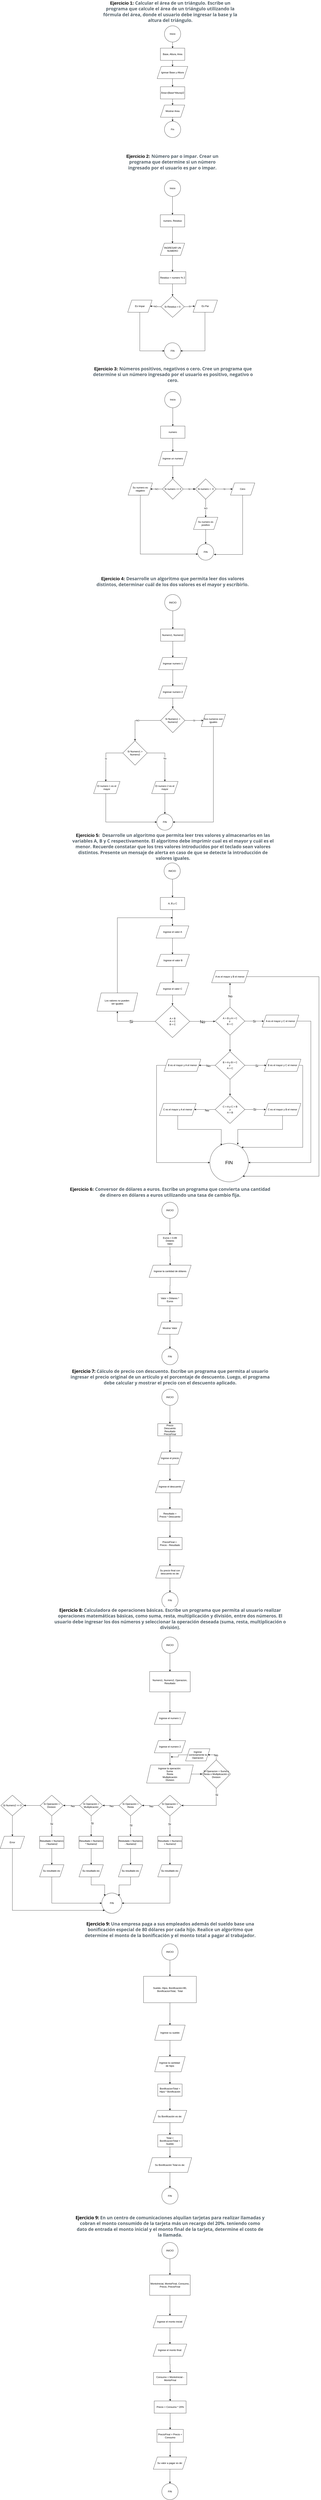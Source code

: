 <mxfile version="24.7.16">
  <diagram name="Página-1" id="diP-O9pLG7JxzAGupc3B">
    <mxGraphModel dx="2904" dy="1994" grid="1" gridSize="10" guides="1" tooltips="1" connect="1" arrows="1" fold="1" page="1" pageScale="1" pageWidth="827" pageHeight="1169" math="0" shadow="0">
      <root>
        <mxCell id="0" />
        <mxCell id="1" parent="0" />
        <mxCell id="6evMOSts6bq80Mxan7AQ-4" value="" style="edgeStyle=orthogonalEdgeStyle;rounded=0;orthogonalLoop=1;jettySize=auto;html=1;" parent="1" source="6evMOSts6bq80Mxan7AQ-2" target="6evMOSts6bq80Mxan7AQ-3" edge="1">
          <mxGeometry relative="1" as="geometry" />
        </mxCell>
        <mxCell id="6evMOSts6bq80Mxan7AQ-2" value="&lt;font style=&quot;vertical-align: inherit;&quot;&gt;&lt;font style=&quot;vertical-align: inherit;&quot;&gt;Inicio&lt;/font&gt;&lt;/font&gt;" style="ellipse;whiteSpace=wrap;html=1;aspect=fixed;" parent="1" vertex="1">
          <mxGeometry x="799" y="-1040" width="80" height="80" as="geometry" />
        </mxCell>
        <mxCell id="6evMOSts6bq80Mxan7AQ-6" value="" style="edgeStyle=orthogonalEdgeStyle;rounded=0;orthogonalLoop=1;jettySize=auto;html=1;" parent="1" source="6evMOSts6bq80Mxan7AQ-3" target="6evMOSts6bq80Mxan7AQ-5" edge="1">
          <mxGeometry relative="1" as="geometry" />
        </mxCell>
        <mxCell id="6evMOSts6bq80Mxan7AQ-3" value="&lt;font style=&quot;vertical-align: inherit;&quot;&gt;&lt;font style=&quot;vertical-align: inherit;&quot;&gt;Base, Altura, Area&lt;/font&gt;&lt;/font&gt;" style="whiteSpace=wrap;html=1;" parent="1" vertex="1">
          <mxGeometry x="779" y="-930" width="120" height="60" as="geometry" />
        </mxCell>
        <mxCell id="6evMOSts6bq80Mxan7AQ-8" value="" style="edgeStyle=orthogonalEdgeStyle;rounded=0;orthogonalLoop=1;jettySize=auto;html=1;" parent="1" source="6evMOSts6bq80Mxan7AQ-5" target="6evMOSts6bq80Mxan7AQ-7" edge="1">
          <mxGeometry relative="1" as="geometry" />
        </mxCell>
        <mxCell id="6evMOSts6bq80Mxan7AQ-5" value="&lt;font style=&quot;vertical-align: inherit;&quot;&gt;&lt;font style=&quot;vertical-align: inherit;&quot;&gt;Igresar Base y Altura&lt;/font&gt;&lt;/font&gt;" style="shape=parallelogram;perimeter=parallelogramPerimeter;whiteSpace=wrap;html=1;fixedSize=1;" parent="1" vertex="1">
          <mxGeometry x="763" y="-840" width="151" height="60" as="geometry" />
        </mxCell>
        <mxCell id="6evMOSts6bq80Mxan7AQ-10" value="" style="edgeStyle=orthogonalEdgeStyle;rounded=0;orthogonalLoop=1;jettySize=auto;html=1;" parent="1" source="6evMOSts6bq80Mxan7AQ-7" target="6evMOSts6bq80Mxan7AQ-9" edge="1">
          <mxGeometry relative="1" as="geometry" />
        </mxCell>
        <mxCell id="6evMOSts6bq80Mxan7AQ-7" value="&lt;font style=&quot;vertical-align: inherit;&quot;&gt;&lt;font style=&quot;vertical-align: inherit;&quot;&gt;&lt;font style=&quot;vertical-align: inherit;&quot;&gt;&lt;font style=&quot;vertical-align: inherit;&quot;&gt;&lt;font style=&quot;vertical-align: inherit;&quot;&gt;&lt;font style=&quot;vertical-align: inherit;&quot;&gt;Área=(Base*Altura)/2&lt;/font&gt;&lt;/font&gt;&lt;/font&gt;&lt;/font&gt;&lt;/font&gt;&lt;/font&gt;" style="whiteSpace=wrap;html=1;" parent="1" vertex="1">
          <mxGeometry x="779" y="-740" width="120" height="60" as="geometry" />
        </mxCell>
        <mxCell id="6evMOSts6bq80Mxan7AQ-12" value="" style="edgeStyle=orthogonalEdgeStyle;rounded=0;orthogonalLoop=1;jettySize=auto;html=1;" parent="1" source="6evMOSts6bq80Mxan7AQ-9" edge="1">
          <mxGeometry relative="1" as="geometry">
            <mxPoint x="839" y="-570" as="targetPoint" />
          </mxGeometry>
        </mxCell>
        <mxCell id="6evMOSts6bq80Mxan7AQ-9" value="&lt;font style=&quot;vertical-align: inherit;&quot;&gt;&lt;font style=&quot;vertical-align: inherit;&quot;&gt;Mostrar Area&lt;/font&gt;&lt;/font&gt;" style="shape=parallelogram;perimeter=parallelogramPerimeter;whiteSpace=wrap;html=1;fixedSize=1;" parent="1" vertex="1">
          <mxGeometry x="779" y="-650" width="120" height="60" as="geometry" />
        </mxCell>
        <mxCell id="6evMOSts6bq80Mxan7AQ-11" value="&lt;font style=&quot;vertical-align: inherit;&quot;&gt;&lt;font style=&quot;vertical-align: inherit;&quot;&gt;Fin&lt;/font&gt;&lt;/font&gt;" style="ellipse;whiteSpace=wrap;html=1;" parent="1" vertex="1">
          <mxGeometry x="799" y="-570" width="80" height="80" as="geometry" />
        </mxCell>
        <mxCell id="YR5uZv47MiNPMvW6iYIs-2" value="" style="edgeStyle=orthogonalEdgeStyle;rounded=0;orthogonalLoop=1;jettySize=auto;html=1;" parent="1" source="6evMOSts6bq80Mxan7AQ-14" target="YR5uZv47MiNPMvW6iYIs-1" edge="1">
          <mxGeometry relative="1" as="geometry" />
        </mxCell>
        <mxCell id="6evMOSts6bq80Mxan7AQ-14" value="Inicio" style="ellipse;whiteSpace=wrap;html=1;aspect=fixed;" parent="1" vertex="1">
          <mxGeometry x="798.5" y="-280" width="80" height="80" as="geometry" />
        </mxCell>
        <mxCell id="YR5uZv47MiNPMvW6iYIs-4" value="" style="edgeStyle=orthogonalEdgeStyle;rounded=0;orthogonalLoop=1;jettySize=auto;html=1;" parent="1" source="YR5uZv47MiNPMvW6iYIs-1" target="YR5uZv47MiNPMvW6iYIs-3" edge="1">
          <mxGeometry relative="1" as="geometry" />
        </mxCell>
        <mxCell id="YR5uZv47MiNPMvW6iYIs-1" value="&lt;div&gt;&lt;font style=&quot;vertical-align: inherit;&quot;&gt;&lt;font style=&quot;vertical-align: inherit;&quot;&gt;numero, Residuo&lt;/font&gt;&lt;/font&gt;&lt;/div&gt;" style="whiteSpace=wrap;html=1;" parent="1" vertex="1">
          <mxGeometry x="778.5" y="-110" width="120" height="60" as="geometry" />
        </mxCell>
        <mxCell id="YR5uZv47MiNPMvW6iYIs-6" value="" style="edgeStyle=orthogonalEdgeStyle;rounded=0;orthogonalLoop=1;jettySize=auto;html=1;" parent="1" source="YR5uZv47MiNPMvW6iYIs-3" target="YR5uZv47MiNPMvW6iYIs-5" edge="1">
          <mxGeometry relative="1" as="geometry" />
        </mxCell>
        <mxCell id="YR5uZv47MiNPMvW6iYIs-3" value="&lt;font style=&quot;vertical-align: inherit;&quot;&gt;&lt;font style=&quot;vertical-align: inherit;&quot;&gt;INGRESAR UN NUMERO&lt;/font&gt;&lt;/font&gt;" style="shape=parallelogram;perimeter=parallelogramPerimeter;whiteSpace=wrap;html=1;fixedSize=1;" parent="1" vertex="1">
          <mxGeometry x="778.5" y="30" width="120" height="60" as="geometry" />
        </mxCell>
        <mxCell id="YR5uZv47MiNPMvW6iYIs-8" value="" style="edgeStyle=orthogonalEdgeStyle;rounded=0;orthogonalLoop=1;jettySize=auto;html=1;" parent="1" source="YR5uZv47MiNPMvW6iYIs-5" target="YR5uZv47MiNPMvW6iYIs-7" edge="1">
          <mxGeometry relative="1" as="geometry" />
        </mxCell>
        <mxCell id="YR5uZv47MiNPMvW6iYIs-5" value="&lt;font style=&quot;vertical-align: inherit;&quot;&gt;&lt;font style=&quot;vertical-align: inherit;&quot;&gt;Residuo = numero % 2&lt;/font&gt;&lt;/font&gt;" style="whiteSpace=wrap;html=1;" parent="1" vertex="1">
          <mxGeometry x="772.75" y="170" width="131.5" height="60" as="geometry" />
        </mxCell>
        <mxCell id="YR5uZv47MiNPMvW6iYIs-10" value="&lt;font style=&quot;vertical-align: inherit;&quot;&gt;&lt;font style=&quot;vertical-align: inherit;&quot;&gt;NO&lt;/font&gt;&lt;/font&gt;" style="edgeStyle=orthogonalEdgeStyle;rounded=0;orthogonalLoop=1;jettySize=auto;html=1;" parent="1" source="YR5uZv47MiNPMvW6iYIs-7" edge="1">
          <mxGeometry relative="1" as="geometry">
            <mxPoint x="728.5" y="340" as="targetPoint" />
          </mxGeometry>
        </mxCell>
        <mxCell id="YR5uZv47MiNPMvW6iYIs-12" value="&lt;font style=&quot;vertical-align: inherit;&quot;&gt;&lt;font style=&quot;vertical-align: inherit;&quot;&gt;SI&lt;/font&gt;&lt;/font&gt;" style="edgeStyle=orthogonalEdgeStyle;rounded=0;orthogonalLoop=1;jettySize=auto;html=1;" parent="1" source="YR5uZv47MiNPMvW6iYIs-7" edge="1">
          <mxGeometry relative="1" as="geometry">
            <mxPoint x="948.5" y="340" as="targetPoint" />
          </mxGeometry>
        </mxCell>
        <mxCell id="YR5uZv47MiNPMvW6iYIs-7" value="&lt;font style=&quot;vertical-align: inherit;&quot;&gt;&lt;font style=&quot;vertical-align: inherit;&quot;&gt;Si Residuo = 0&lt;/font&gt;&lt;/font&gt;" style="rhombus;whiteSpace=wrap;html=1;" parent="1" vertex="1">
          <mxGeometry x="781.38" y="290" width="115.25" height="105" as="geometry" />
        </mxCell>
        <mxCell id="YR5uZv47MiNPMvW6iYIs-14" value="" style="edgeStyle=orthogonalEdgeStyle;rounded=0;orthogonalLoop=1;jettySize=auto;html=1;" parent="1" target="YR5uZv47MiNPMvW6iYIs-13" edge="1">
          <mxGeometry relative="1" as="geometry">
            <Array as="points">
              <mxPoint x="677.5" y="560" />
            </Array>
            <mxPoint x="677.5" y="370" as="sourcePoint" />
          </mxGeometry>
        </mxCell>
        <mxCell id="YR5uZv47MiNPMvW6iYIs-9" value="&lt;font style=&quot;vertical-align: inherit;&quot;&gt;&lt;font style=&quot;vertical-align: inherit;&quot;&gt;Es Impar&lt;/font&gt;&lt;/font&gt;" style="shape=parallelogram;perimeter=parallelogramPerimeter;whiteSpace=wrap;html=1;fixedSize=1;" parent="1" vertex="1">
          <mxGeometry x="618" y="310" width="120" height="60" as="geometry" />
        </mxCell>
        <mxCell id="YR5uZv47MiNPMvW6iYIs-15" style="edgeStyle=orthogonalEdgeStyle;rounded=0;orthogonalLoop=1;jettySize=auto;html=1;exitX=0.5;exitY=1;exitDx=0;exitDy=0;entryX=1;entryY=0.5;entryDx=0;entryDy=0;" parent="1" target="YR5uZv47MiNPMvW6iYIs-13" edge="1">
          <mxGeometry relative="1" as="geometry">
            <mxPoint x="897.5" y="570" as="targetPoint" />
            <mxPoint x="998.5" y="370" as="sourcePoint" />
            <Array as="points">
              <mxPoint x="999" y="560" />
            </Array>
          </mxGeometry>
        </mxCell>
        <mxCell id="YR5uZv47MiNPMvW6iYIs-11" value="&lt;font style=&quot;vertical-align: inherit;&quot;&gt;&lt;font style=&quot;vertical-align: inherit;&quot;&gt;Es Par&lt;/font&gt;&lt;/font&gt;" style="shape=parallelogram;perimeter=parallelogramPerimeter;whiteSpace=wrap;html=1;fixedSize=1;" parent="1" vertex="1">
          <mxGeometry x="940" y="310" width="120" height="60" as="geometry" />
        </mxCell>
        <mxCell id="YR5uZv47MiNPMvW6iYIs-13" value="FIN" style="ellipse;whiteSpace=wrap;html=1;" parent="1" vertex="1">
          <mxGeometry x="798.5" y="520" width="80" height="80" as="geometry" />
        </mxCell>
        <mxCell id="YR5uZv47MiNPMvW6iYIs-19" value="" style="edgeStyle=orthogonalEdgeStyle;rounded=0;orthogonalLoop=1;jettySize=auto;html=1;" parent="1" source="YR5uZv47MiNPMvW6iYIs-16" target="YR5uZv47MiNPMvW6iYIs-18" edge="1">
          <mxGeometry relative="1" as="geometry" />
        </mxCell>
        <mxCell id="YR5uZv47MiNPMvW6iYIs-16" value="&lt;font style=&quot;vertical-align: inherit;&quot;&gt;&lt;font style=&quot;vertical-align: inherit;&quot;&gt;Inicio&lt;/font&gt;&lt;/font&gt;" style="ellipse;whiteSpace=wrap;html=1;aspect=fixed;" parent="1" vertex="1">
          <mxGeometry x="800" y="760" width="80" height="80" as="geometry" />
        </mxCell>
        <mxCell id="YR5uZv47MiNPMvW6iYIs-22" value="" style="edgeStyle=orthogonalEdgeStyle;rounded=0;orthogonalLoop=1;jettySize=auto;html=1;" parent="1" source="YR5uZv47MiNPMvW6iYIs-18" target="YR5uZv47MiNPMvW6iYIs-21" edge="1">
          <mxGeometry relative="1" as="geometry" />
        </mxCell>
        <mxCell id="YR5uZv47MiNPMvW6iYIs-18" value="numero" style="whiteSpace=wrap;html=1;" parent="1" vertex="1">
          <mxGeometry x="780" y="930" width="120" height="60" as="geometry" />
        </mxCell>
        <mxCell id="YR5uZv47MiNPMvW6iYIs-26" value="" style="edgeStyle=orthogonalEdgeStyle;rounded=0;orthogonalLoop=1;jettySize=auto;html=1;" parent="1" source="YR5uZv47MiNPMvW6iYIs-21" target="YR5uZv47MiNPMvW6iYIs-25" edge="1">
          <mxGeometry relative="1" as="geometry" />
        </mxCell>
        <mxCell id="YR5uZv47MiNPMvW6iYIs-21" value="Ingrese un numero" style="shape=parallelogram;perimeter=parallelogramPerimeter;whiteSpace=wrap;html=1;fixedSize=1;" parent="1" vertex="1">
          <mxGeometry x="769" y="1055" width="142" height="70" as="geometry" />
        </mxCell>
        <mxCell id="YR5uZv47MiNPMvW6iYIs-28" value="" style="edgeStyle=orthogonalEdgeStyle;rounded=0;orthogonalLoop=1;jettySize=auto;html=1;" parent="1" source="YR5uZv47MiNPMvW6iYIs-25" edge="1">
          <mxGeometry relative="1" as="geometry">
            <mxPoint x="950" y="1240" as="targetPoint" />
          </mxGeometry>
        </mxCell>
        <mxCell id="YR5uZv47MiNPMvW6iYIs-30" value="NO" style="edgeStyle=orthogonalEdgeStyle;rounded=0;orthogonalLoop=1;jettySize=auto;html=1;" parent="1" source="YR5uZv47MiNPMvW6iYIs-25" target="YR5uZv47MiNPMvW6iYIs-29" edge="1">
          <mxGeometry relative="1" as="geometry" />
        </mxCell>
        <mxCell id="YR5uZv47MiNPMvW6iYIs-34" value="SI" style="edgeStyle=orthogonalEdgeStyle;rounded=0;orthogonalLoop=1;jettySize=auto;html=1;" parent="1" source="YR5uZv47MiNPMvW6iYIs-25" target="YR5uZv47MiNPMvW6iYIs-33" edge="1">
          <mxGeometry relative="1" as="geometry" />
        </mxCell>
        <mxCell id="YR5uZv47MiNPMvW6iYIs-25" value="Si numero &amp;gt;= 0" style="rhombus;whiteSpace=wrap;html=1;" parent="1" vertex="1">
          <mxGeometry x="789" y="1190" width="102" height="100" as="geometry" />
        </mxCell>
        <mxCell id="YR5uZv47MiNPMvW6iYIs-32" value="" style="edgeStyle=orthogonalEdgeStyle;rounded=0;orthogonalLoop=1;jettySize=auto;html=1;" parent="1" source="YR5uZv47MiNPMvW6iYIs-29" target="YR5uZv47MiNPMvW6iYIs-31" edge="1">
          <mxGeometry relative="1" as="geometry">
            <Array as="points">
              <mxPoint x="680" y="1560" />
            </Array>
          </mxGeometry>
        </mxCell>
        <mxCell id="YR5uZv47MiNPMvW6iYIs-29" value="Su numero es negativo" style="shape=parallelogram;perimeter=parallelogramPerimeter;whiteSpace=wrap;html=1;fixedSize=1;" parent="1" vertex="1">
          <mxGeometry x="620" y="1210" width="120" height="60" as="geometry" />
        </mxCell>
        <mxCell id="YR5uZv47MiNPMvW6iYIs-31" value="FIN" style="ellipse;whiteSpace=wrap;html=1;" parent="1" vertex="1">
          <mxGeometry x="962" y="1510" width="80" height="80" as="geometry" />
        </mxCell>
        <mxCell id="YR5uZv47MiNPMvW6iYIs-36" value="SI" style="edgeStyle=orthogonalEdgeStyle;rounded=0;orthogonalLoop=1;jettySize=auto;html=1;" parent="1" source="YR5uZv47MiNPMvW6iYIs-33" target="YR5uZv47MiNPMvW6iYIs-35" edge="1">
          <mxGeometry relative="1" as="geometry" />
        </mxCell>
        <mxCell id="YR5uZv47MiNPMvW6iYIs-38" value="NO" style="edgeStyle=orthogonalEdgeStyle;rounded=0;orthogonalLoop=1;jettySize=auto;html=1;" parent="1" source="YR5uZv47MiNPMvW6iYIs-33" target="YR5uZv47MiNPMvW6iYIs-37" edge="1">
          <mxGeometry relative="1" as="geometry" />
        </mxCell>
        <mxCell id="YR5uZv47MiNPMvW6iYIs-33" value="Si numero =&amp;nbsp; 0" style="rhombus;whiteSpace=wrap;html=1;" parent="1" vertex="1">
          <mxGeometry x="951" y="1190" width="102" height="100" as="geometry" />
        </mxCell>
        <mxCell id="YR5uZv47MiNPMvW6iYIs-35" value="Cero" style="shape=parallelogram;perimeter=parallelogramPerimeter;whiteSpace=wrap;html=1;fixedSize=1;" parent="1" vertex="1">
          <mxGeometry x="1124" y="1210" width="120" height="60" as="geometry" />
        </mxCell>
        <mxCell id="YR5uZv47MiNPMvW6iYIs-39" value="" style="edgeStyle=orthogonalEdgeStyle;rounded=0;orthogonalLoop=1;jettySize=auto;html=1;" parent="1" source="YR5uZv47MiNPMvW6iYIs-37" target="YR5uZv47MiNPMvW6iYIs-31" edge="1">
          <mxGeometry relative="1" as="geometry" />
        </mxCell>
        <mxCell id="YR5uZv47MiNPMvW6iYIs-37" value="Su numero es positivo" style="shape=parallelogram;perimeter=parallelogramPerimeter;whiteSpace=wrap;html=1;fixedSize=1;" parent="1" vertex="1">
          <mxGeometry x="942" y="1379" width="120" height="60" as="geometry" />
        </mxCell>
        <mxCell id="YR5uZv47MiNPMvW6iYIs-40" style="edgeStyle=orthogonalEdgeStyle;rounded=0;orthogonalLoop=1;jettySize=auto;html=1;exitX=0.5;exitY=1;exitDx=0;exitDy=0;entryX=1.013;entryY=0.65;entryDx=0;entryDy=0;entryPerimeter=0;" parent="1" source="YR5uZv47MiNPMvW6iYIs-35" target="YR5uZv47MiNPMvW6iYIs-31" edge="1">
          <mxGeometry relative="1" as="geometry" />
        </mxCell>
        <mxCell id="YR5uZv47MiNPMvW6iYIs-41" value="&lt;b style=&quot;font-size: 22px;&quot;&gt;&lt;span style=&quot;font-size: 22px;&quot;&gt;&lt;font style=&quot;font-size: 22px;&quot;&gt;&lt;font style=&quot;vertical-align: inherit; font-size: 22px;&quot;&gt;&lt;font style=&quot;vertical-align: inherit; font-size: 22px;&quot;&gt;Ejercicio 1:&amp;nbsp;&lt;/font&gt;&lt;/font&gt;&lt;/font&gt;&lt;/span&gt;&lt;span style=&quot;box-sizing: border-box; caret-color: rgb(82, 96, 105); color: rgb(82, 96, 105); font-family: &amp;quot;Open Sans&amp;quot;, sans-serif; text-align: left;&quot;&gt;Calcular el área de un triángulo.&amp;nbsp;&lt;/span&gt;&lt;span style=&quot;caret-color: rgb(82, 96, 105); color: rgb(82, 96, 105); font-family: &amp;quot;Open Sans&amp;quot;, sans-serif; text-align: left; background-color: rgb(255, 255, 255);&quot;&gt;Escribe un programa que calcule el área de un triángulo utilizando la fórmula del&amp;nbsp;área, donde el usuario debe ingresar la base y la altura del triángulo.&lt;/span&gt;&lt;/b&gt;" style="text;html=1;align=center;verticalAlign=middle;whiteSpace=wrap;rounded=0;" parent="1" vertex="1">
          <mxGeometry x="475.5" y="-1130" width="703" height="40" as="geometry" />
        </mxCell>
        <mxCell id="YR5uZv47MiNPMvW6iYIs-42" value="&lt;font style=&quot;font-size: 22px;&quot;&gt;&lt;b&gt;&lt;font style=&quot;font-size: 22px;&quot;&gt;&lt;font style=&quot;vertical-align: inherit; font-size: 22px;&quot;&gt;&lt;font style=&quot;vertical-align: inherit; font-size: 22px;&quot;&gt;Ejercicio 4:&amp;nbsp;&lt;/font&gt;&lt;/font&gt;&lt;/font&gt;&lt;span style=&quot;caret-color: rgb(82, 96, 105); color: rgb(82, 96, 105); font-family: &amp;quot;Open Sans&amp;quot;, sans-serif; text-align: left; background-color: rgb(255, 255, 255);&quot;&gt;Desarrolle un algoritmo que permita leer dos valores distintos,&lt;/span&gt;&lt;span style=&quot;box-sizing: border-box; caret-color: rgb(82, 96, 105); color: rgb(82, 96, 105); font-family: &amp;quot;Open Sans&amp;quot;, sans-serif; text-align: left;&quot;&gt;&amp;nbsp;&lt;/span&gt;&lt;span style=&quot;caret-color: rgb(82, 96, 105); color: rgb(82, 96, 105); font-family: &amp;quot;Open Sans&amp;quot;, sans-serif; text-align: left; background-color: rgb(255, 255, 255);&quot;&gt;determinar cuál de los dos valores es el mayor y escribirlo.&lt;/span&gt;&lt;/b&gt;&lt;/font&gt;" style="text;html=1;align=center;verticalAlign=middle;whiteSpace=wrap;rounded=0;" parent="1" vertex="1">
          <mxGeometry x="458.5" y="1680" width="760" height="30" as="geometry" />
        </mxCell>
        <mxCell id="YR5uZv47MiNPMvW6iYIs-47" value="" style="edgeStyle=orthogonalEdgeStyle;rounded=0;orthogonalLoop=1;jettySize=auto;html=1;" parent="1" source="YR5uZv47MiNPMvW6iYIs-45" target="YR5uZv47MiNPMvW6iYIs-46" edge="1">
          <mxGeometry relative="1" as="geometry" />
        </mxCell>
        <mxCell id="YR5uZv47MiNPMvW6iYIs-45" value="INICIO" style="ellipse;whiteSpace=wrap;html=1;aspect=fixed;" parent="1" vertex="1">
          <mxGeometry x="800" y="1759" width="80" height="80" as="geometry" />
        </mxCell>
        <mxCell id="YR5uZv47MiNPMvW6iYIs-49" value="" style="edgeStyle=orthogonalEdgeStyle;rounded=0;orthogonalLoop=1;jettySize=auto;html=1;" parent="1" source="YR5uZv47MiNPMvW6iYIs-46" target="YR5uZv47MiNPMvW6iYIs-48" edge="1">
          <mxGeometry relative="1" as="geometry" />
        </mxCell>
        <mxCell id="YR5uZv47MiNPMvW6iYIs-46" value="Numero1, Numero2" style="whiteSpace=wrap;html=1;" parent="1" vertex="1">
          <mxGeometry x="780" y="1929" width="120" height="60" as="geometry" />
        </mxCell>
        <mxCell id="YR5uZv47MiNPMvW6iYIs-51" value="" style="edgeStyle=orthogonalEdgeStyle;rounded=0;orthogonalLoop=1;jettySize=auto;html=1;" parent="1" source="YR5uZv47MiNPMvW6iYIs-48" target="YR5uZv47MiNPMvW6iYIs-50" edge="1">
          <mxGeometry relative="1" as="geometry" />
        </mxCell>
        <mxCell id="YR5uZv47MiNPMvW6iYIs-48" value="Ingresar numero 1" style="shape=parallelogram;perimeter=parallelogramPerimeter;whiteSpace=wrap;html=1;fixedSize=1;" parent="1" vertex="1">
          <mxGeometry x="770" y="2069" width="140" height="60" as="geometry" />
        </mxCell>
        <mxCell id="YR5uZv47MiNPMvW6iYIs-53" value="" style="edgeStyle=orthogonalEdgeStyle;rounded=0;orthogonalLoop=1;jettySize=auto;html=1;" parent="1" source="YR5uZv47MiNPMvW6iYIs-50" target="YR5uZv47MiNPMvW6iYIs-52" edge="1">
          <mxGeometry relative="1" as="geometry" />
        </mxCell>
        <mxCell id="YR5uZv47MiNPMvW6iYIs-50" value="Ingresar numero 2" style="shape=parallelogram;perimeter=parallelogramPerimeter;whiteSpace=wrap;html=1;fixedSize=1;" parent="1" vertex="1">
          <mxGeometry x="770" y="2209" width="140" height="60" as="geometry" />
        </mxCell>
        <mxCell id="YR5uZv47MiNPMvW6iYIs-55" value="SI" style="edgeStyle=orthogonalEdgeStyle;rounded=0;orthogonalLoop=1;jettySize=auto;html=1;" parent="1" source="YR5uZv47MiNPMvW6iYIs-52" target="YR5uZv47MiNPMvW6iYIs-54" edge="1">
          <mxGeometry relative="1" as="geometry" />
        </mxCell>
        <mxCell id="YR5uZv47MiNPMvW6iYIs-57" value="NO" style="edgeStyle=orthogonalEdgeStyle;rounded=0;orthogonalLoop=1;jettySize=auto;html=1;" parent="1" source="YR5uZv47MiNPMvW6iYIs-52" target="YR5uZv47MiNPMvW6iYIs-56" edge="1">
          <mxGeometry relative="1" as="geometry" />
        </mxCell>
        <mxCell id="YR5uZv47MiNPMvW6iYIs-52" value="Si Numero1 = Numero2" style="rhombus;whiteSpace=wrap;html=1;" parent="1" vertex="1">
          <mxGeometry x="780" y="2319" width="120" height="120" as="geometry" />
        </mxCell>
        <mxCell id="YR5uZv47MiNPMvW6iYIs-69" style="edgeStyle=orthogonalEdgeStyle;rounded=0;orthogonalLoop=1;jettySize=auto;html=1;exitX=0.5;exitY=1;exitDx=0;exitDy=0;entryX=1;entryY=0.5;entryDx=0;entryDy=0;" parent="1" source="YR5uZv47MiNPMvW6iYIs-54" target="YR5uZv47MiNPMvW6iYIs-62" edge="1">
          <mxGeometry relative="1" as="geometry" />
        </mxCell>
        <mxCell id="YR5uZv47MiNPMvW6iYIs-54" value="Sus numeros son iguales" style="shape=parallelogram;perimeter=parallelogramPerimeter;whiteSpace=wrap;html=1;fixedSize=1;" parent="1" vertex="1">
          <mxGeometry x="980" y="2349" width="120" height="60" as="geometry" />
        </mxCell>
        <mxCell id="YR5uZv47MiNPMvW6iYIs-59" value="Si" style="edgeStyle=orthogonalEdgeStyle;rounded=0;orthogonalLoop=1;jettySize=auto;html=1;" parent="1" source="YR5uZv47MiNPMvW6iYIs-56" edge="1">
          <mxGeometry relative="1" as="geometry">
            <mxPoint x="510" y="2679" as="targetPoint" />
          </mxGeometry>
        </mxCell>
        <mxCell id="YR5uZv47MiNPMvW6iYIs-61" value="No" style="edgeStyle=orthogonalEdgeStyle;rounded=0;orthogonalLoop=1;jettySize=auto;html=1;" parent="1" source="YR5uZv47MiNPMvW6iYIs-56" target="YR5uZv47MiNPMvW6iYIs-60" edge="1">
          <mxGeometry relative="1" as="geometry" />
        </mxCell>
        <mxCell id="YR5uZv47MiNPMvW6iYIs-56" value="Si Numero1 &amp;gt; Numero2" style="rhombus;whiteSpace=wrap;html=1;" parent="1" vertex="1">
          <mxGeometry x="594" y="2479" width="120" height="120" as="geometry" />
        </mxCell>
        <mxCell id="YR5uZv47MiNPMvW6iYIs-63" value="" style="edgeStyle=orthogonalEdgeStyle;rounded=0;orthogonalLoop=1;jettySize=auto;html=1;" parent="1" target="YR5uZv47MiNPMvW6iYIs-62" edge="1">
          <mxGeometry relative="1" as="geometry">
            <Array as="points">
              <mxPoint x="510" y="2739" />
              <mxPoint x="510" y="2879" />
            </Array>
            <mxPoint x="520" y="2739" as="sourcePoint" />
          </mxGeometry>
        </mxCell>
        <mxCell id="YR5uZv47MiNPMvW6iYIs-58" value="El numero 1 es el mayor" style="shape=parallelogram;perimeter=parallelogramPerimeter;whiteSpace=wrap;html=1;fixedSize=1;" parent="1" vertex="1">
          <mxGeometry x="450" y="2679" width="130" height="60" as="geometry" />
        </mxCell>
        <mxCell id="YR5uZv47MiNPMvW6iYIs-68" value="" style="edgeStyle=orthogonalEdgeStyle;rounded=0;orthogonalLoop=1;jettySize=auto;html=1;" parent="1" source="YR5uZv47MiNPMvW6iYIs-60" target="YR5uZv47MiNPMvW6iYIs-62" edge="1">
          <mxGeometry relative="1" as="geometry">
            <Array as="points">
              <mxPoint x="801" y="2759" />
              <mxPoint x="801" y="2759" />
            </Array>
          </mxGeometry>
        </mxCell>
        <mxCell id="YR5uZv47MiNPMvW6iYIs-60" value="El numero 2 es el mayor" style="shape=parallelogram;perimeter=parallelogramPerimeter;whiteSpace=wrap;html=1;fixedSize=1;" parent="1" vertex="1">
          <mxGeometry x="735.99" y="2679" width="130" height="60" as="geometry" />
        </mxCell>
        <mxCell id="YR5uZv47MiNPMvW6iYIs-62" value="FIN" style="ellipse;whiteSpace=wrap;html=1;" parent="1" vertex="1">
          <mxGeometry x="761" y="2839" width="80" height="80" as="geometry" />
        </mxCell>
        <mxCell id="YR5uZv47MiNPMvW6iYIs-72" value="" style="edgeStyle=orthogonalEdgeStyle;rounded=0;orthogonalLoop=1;jettySize=auto;html=1;" parent="1" target="YR5uZv47MiNPMvW6iYIs-71" edge="1">
          <mxGeometry relative="1" as="geometry">
            <mxPoint x="838.5" y="3160" as="sourcePoint" />
          </mxGeometry>
        </mxCell>
        <mxCell id="YR5uZv47MiNPMvW6iYIs-70" value="INICIO" style="ellipse;whiteSpace=wrap;html=1;aspect=fixed;" parent="1" vertex="1">
          <mxGeometry x="797" y="3080" width="80" height="80" as="geometry" />
        </mxCell>
        <mxCell id="A9L-10VFelwN_b7H79AT-4" value="" style="edgeStyle=orthogonalEdgeStyle;rounded=0;orthogonalLoop=1;jettySize=auto;html=1;" parent="1" source="YR5uZv47MiNPMvW6iYIs-71" target="A9L-10VFelwN_b7H79AT-3" edge="1">
          <mxGeometry relative="1" as="geometry" />
        </mxCell>
        <mxCell id="YR5uZv47MiNPMvW6iYIs-71" value="A, B y C" style="whiteSpace=wrap;html=1;" parent="1" vertex="1">
          <mxGeometry x="778.5" y="3250" width="120" height="60" as="geometry" />
        </mxCell>
        <mxCell id="A9L-10VFelwN_b7H79AT-7" value="" style="edgeStyle=orthogonalEdgeStyle;rounded=0;orthogonalLoop=1;jettySize=auto;html=1;" parent="1" source="A9L-10VFelwN_b7H79AT-3" edge="1">
          <mxGeometry relative="1" as="geometry">
            <mxPoint x="838.515" y="3530" as="targetPoint" />
          </mxGeometry>
        </mxCell>
        <mxCell id="A9L-10VFelwN_b7H79AT-3" value="Ingrese el valor A" style="shape=parallelogram;perimeter=parallelogramPerimeter;whiteSpace=wrap;html=1;fixedSize=1;" parent="1" vertex="1">
          <mxGeometry x="757.75" y="3390" width="161.5" height="60" as="geometry" />
        </mxCell>
        <mxCell id="A9L-10VFelwN_b7H79AT-10" value="" style="edgeStyle=orthogonalEdgeStyle;rounded=0;orthogonalLoop=1;jettySize=auto;html=1;" parent="1" source="A9L-10VFelwN_b7H79AT-8" edge="1">
          <mxGeometry relative="1" as="geometry">
            <mxPoint x="841.0" y="3670" as="targetPoint" />
          </mxGeometry>
        </mxCell>
        <mxCell id="A9L-10VFelwN_b7H79AT-8" value="Ingrese el valor B" style="shape=parallelogram;perimeter=parallelogramPerimeter;whiteSpace=wrap;html=1;fixedSize=1;" parent="1" vertex="1">
          <mxGeometry x="760.25" y="3530" width="161.5" height="60" as="geometry" />
        </mxCell>
        <mxCell id="A9L-10VFelwN_b7H79AT-20" style="edgeStyle=orthogonalEdgeStyle;rounded=0;orthogonalLoop=1;jettySize=auto;html=1;exitX=0.5;exitY=1;exitDx=0;exitDy=0;" parent="1" source="A9L-10VFelwN_b7H79AT-11" target="A9L-10VFelwN_b7H79AT-19" edge="1">
          <mxGeometry relative="1" as="geometry" />
        </mxCell>
        <mxCell id="A9L-10VFelwN_b7H79AT-11" value="Ingrese el valor C" style="shape=parallelogram;perimeter=parallelogramPerimeter;whiteSpace=wrap;html=1;fixedSize=1;" parent="1" vertex="1">
          <mxGeometry x="758.25" y="3670" width="161.5" height="60" as="geometry" />
        </mxCell>
        <mxCell id="A9L-10VFelwN_b7H79AT-23" value="&lt;font style=&quot;font-size: 20px;&quot;&gt;Si&lt;/font&gt;" style="edgeStyle=orthogonalEdgeStyle;rounded=0;orthogonalLoop=1;jettySize=auto;html=1;exitX=0;exitY=0.5;exitDx=0;exitDy=0;entryX=0.5;entryY=1;entryDx=0;entryDy=0;" parent="1" source="A9L-10VFelwN_b7H79AT-19" target="A9L-10VFelwN_b7H79AT-22" edge="1">
          <mxGeometry relative="1" as="geometry" />
        </mxCell>
        <mxCell id="A9L-10VFelwN_b7H79AT-27" value="&lt;font style=&quot;font-size: 20px;&quot;&gt;No&lt;/font&gt;" style="edgeStyle=orthogonalEdgeStyle;rounded=0;orthogonalLoop=1;jettySize=auto;html=1;" parent="1" source="A9L-10VFelwN_b7H79AT-19" edge="1">
          <mxGeometry relative="1" as="geometry">
            <mxPoint x="1048.5" y="3860" as="targetPoint" />
          </mxGeometry>
        </mxCell>
        <mxCell id="A9L-10VFelwN_b7H79AT-19" value="A = B&lt;div&gt;A = C&lt;/div&gt;&lt;div&gt;B = C&lt;/div&gt;" style="rhombus;whiteSpace=wrap;html=1;" parent="1" vertex="1">
          <mxGeometry x="753.5" y="3780" width="170" height="160" as="geometry" />
        </mxCell>
        <mxCell id="A9L-10VFelwN_b7H79AT-24" style="edgeStyle=orthogonalEdgeStyle;rounded=0;orthogonalLoop=1;jettySize=auto;html=1;exitX=0.5;exitY=0;exitDx=0;exitDy=0;" parent="1" source="A9L-10VFelwN_b7H79AT-22" edge="1">
          <mxGeometry relative="1" as="geometry">
            <mxPoint x="840" y="3350" as="targetPoint" />
            <Array as="points">
              <mxPoint x="567" y="3350" />
            </Array>
          </mxGeometry>
        </mxCell>
        <mxCell id="A9L-10VFelwN_b7H79AT-22" value="Los valores no pueden&amp;nbsp;&lt;div&gt;ser iguales&lt;/div&gt;" style="shape=parallelogram;perimeter=parallelogramPerimeter;whiteSpace=wrap;html=1;fixedSize=1;" parent="1" vertex="1">
          <mxGeometry x="467" y="3720" width="200" height="90" as="geometry" />
        </mxCell>
        <mxCell id="0owpBINJHQ_oUubCVYBU-30" value="" style="edgeStyle=orthogonalEdgeStyle;rounded=0;orthogonalLoop=1;jettySize=auto;html=1;" parent="1" source="A9L-10VFelwN_b7H79AT-28" edge="1">
          <mxGeometry relative="1" as="geometry">
            <mxPoint x="1121.905" y="3671.25" as="targetPoint" />
          </mxGeometry>
        </mxCell>
        <mxCell id="0owpBINJHQ_oUubCVYBU-64" value="&lt;font style=&quot;font-size: 16px;&quot;&gt;No&lt;/font&gt;" style="edgeLabel;html=1;align=center;verticalAlign=middle;resizable=0;points=[];" parent="0owpBINJHQ_oUubCVYBU-30" vertex="1" connectable="0">
          <mxGeometry x="-0.093" y="-1" relative="1" as="geometry">
            <mxPoint as="offset" />
          </mxGeometry>
        </mxCell>
        <mxCell id="0owpBINJHQ_oUubCVYBU-33" value="&lt;font style=&quot;font-size: 16px;&quot;&gt;Si&lt;/font&gt;" style="edgeStyle=orthogonalEdgeStyle;rounded=0;orthogonalLoop=1;jettySize=auto;html=1;" parent="1" source="A9L-10VFelwN_b7H79AT-28" edge="1">
          <mxGeometry x="-0.001" relative="1" as="geometry">
            <mxPoint x="1288.03" y="3858.829" as="targetPoint" />
            <mxPoint as="offset" />
          </mxGeometry>
        </mxCell>
        <mxCell id="0owpBINJHQ_oUubCVYBU-36" value="" style="edgeStyle=orthogonalEdgeStyle;rounded=0;orthogonalLoop=1;jettySize=auto;html=1;" parent="1" source="A9L-10VFelwN_b7H79AT-28" target="0owpBINJHQ_oUubCVYBU-35" edge="1">
          <mxGeometry relative="1" as="geometry" />
        </mxCell>
        <mxCell id="A9L-10VFelwN_b7H79AT-28" value="A &amp;gt; B y A &amp;gt; C&lt;div&gt;y&amp;nbsp;&lt;/div&gt;&lt;div&gt;B &amp;gt; C&lt;/div&gt;" style="rhombus;whiteSpace=wrap;html=1;" parent="1" vertex="1">
          <mxGeometry x="1048.88" y="3790" width="146.1" height="137.5" as="geometry" />
        </mxCell>
        <mxCell id="P0fLIiBa_LavEUqAMEqs-2" value="&lt;b style=&quot;font-size: 22px;&quot;&gt;&lt;span style=&quot;font-size: 22px;&quot;&gt;Ejercicio 2:&amp;nbsp;&lt;/span&gt;&lt;span style=&quot;box-sizing: border-box; caret-color: rgb(82, 96, 105); color: rgb(82, 96, 105); font-family: &amp;quot;Open Sans&amp;quot;, sans-serif; text-align: left;&quot;&gt;Número par o impar.&amp;nbsp;&lt;/span&gt;&lt;span style=&quot;caret-color: rgb(82, 96, 105); color: rgb(82, 96, 105); font-family: &amp;quot;Open Sans&amp;quot;, sans-serif; text-align: left; background-color: rgb(255, 255, 255);&quot;&gt;Crear un programa que determine si un número ingresado por el usuario es par&amp;nbsp;o impar.&lt;/span&gt;&lt;/b&gt;" style="text;html=1;align=center;verticalAlign=middle;whiteSpace=wrap;rounded=0;" parent="1" vertex="1">
          <mxGeometry x="591" y="-390" width="494" height="40" as="geometry" />
        </mxCell>
        <mxCell id="0owpBINJHQ_oUubCVYBU-73" style="edgeStyle=orthogonalEdgeStyle;rounded=0;orthogonalLoop=1;jettySize=auto;html=1;exitX=1;exitY=0.5;exitDx=0;exitDy=0;entryX=1;entryY=1;entryDx=0;entryDy=0;" parent="1" source="0owpBINJHQ_oUubCVYBU-31" target="0owpBINJHQ_oUubCVYBU-67" edge="1">
          <mxGeometry relative="1" as="geometry">
            <Array as="points">
              <mxPoint x="1560" y="3640" />
              <mxPoint x="1560" y="4622" />
            </Array>
          </mxGeometry>
        </mxCell>
        <mxCell id="0owpBINJHQ_oUubCVYBU-31" value="A es el mayor y B el menor" style="shape=parallelogram;perimeter=parallelogramPerimeter;whiteSpace=wrap;html=1;fixedSize=1;" parent="1" vertex="1">
          <mxGeometry x="1031.37" y="3610" width="181.12" height="60" as="geometry" />
        </mxCell>
        <mxCell id="0owpBINJHQ_oUubCVYBU-72" style="edgeStyle=orthogonalEdgeStyle;rounded=0;orthogonalLoop=1;jettySize=auto;html=1;exitX=1;exitY=0.5;exitDx=0;exitDy=0;entryX=1;entryY=0.5;entryDx=0;entryDy=0;" parent="1" source="0owpBINJHQ_oUubCVYBU-34" target="0owpBINJHQ_oUubCVYBU-67" edge="1">
          <mxGeometry relative="1" as="geometry">
            <mxPoint x="1540.0" y="4630.0" as="targetPoint" />
            <Array as="points">
              <mxPoint x="1520" y="3859" />
              <mxPoint x="1520" y="4555" />
            </Array>
          </mxGeometry>
        </mxCell>
        <mxCell id="0owpBINJHQ_oUubCVYBU-34" value="A es el mayor y C el menor" style="shape=parallelogram;perimeter=parallelogramPerimeter;whiteSpace=wrap;html=1;fixedSize=1;" parent="1" vertex="1">
          <mxGeometry x="1280" y="3828.75" width="181.12" height="60" as="geometry" />
        </mxCell>
        <mxCell id="0owpBINJHQ_oUubCVYBU-38" value="" style="edgeStyle=orthogonalEdgeStyle;rounded=0;orthogonalLoop=1;jettySize=auto;html=1;" parent="1" source="0owpBINJHQ_oUubCVYBU-35" target="0owpBINJHQ_oUubCVYBU-37" edge="1">
          <mxGeometry relative="1" as="geometry" />
        </mxCell>
        <mxCell id="0owpBINJHQ_oUubCVYBU-42" value="" style="edgeStyle=orthogonalEdgeStyle;rounded=0;orthogonalLoop=1;jettySize=auto;html=1;" parent="1" source="0owpBINJHQ_oUubCVYBU-35" edge="1">
          <mxGeometry relative="1" as="geometry">
            <mxPoint x="968.88" y="4076.25" as="targetPoint" />
          </mxGeometry>
        </mxCell>
        <mxCell id="0owpBINJHQ_oUubCVYBU-65" value="&lt;font style=&quot;font-size: 16px;&quot;&gt;No&lt;/font&gt;" style="edgeLabel;html=1;align=center;verticalAlign=middle;resizable=0;points=[];" parent="0owpBINJHQ_oUubCVYBU-42" vertex="1" connectable="0">
          <mxGeometry x="-0.158" y="1" relative="1" as="geometry">
            <mxPoint as="offset" />
          </mxGeometry>
        </mxCell>
        <mxCell id="0owpBINJHQ_oUubCVYBU-61" style="edgeStyle=orthogonalEdgeStyle;rounded=0;orthogonalLoop=1;jettySize=auto;html=1;exitX=1;exitY=0.5;exitDx=0;exitDy=0;entryX=0;entryY=0.5;entryDx=0;entryDy=0;" parent="1" source="0owpBINJHQ_oUubCVYBU-35" target="0owpBINJHQ_oUubCVYBU-44" edge="1">
          <mxGeometry relative="1" as="geometry" />
        </mxCell>
        <mxCell id="0owpBINJHQ_oUubCVYBU-62" value="&lt;font style=&quot;font-size: 16px;&quot;&gt;Si&lt;/font&gt;" style="edgeLabel;html=1;align=center;verticalAlign=middle;resizable=0;points=[];" parent="0owpBINJHQ_oUubCVYBU-61" vertex="1" connectable="0">
          <mxGeometry x="0.105" y="-1" relative="1" as="geometry">
            <mxPoint as="offset" />
          </mxGeometry>
        </mxCell>
        <mxCell id="0owpBINJHQ_oUubCVYBU-35" value="B &amp;gt; A y B &amp;gt; C&lt;div&gt;y&amp;nbsp;&lt;/div&gt;&lt;div&gt;A &amp;gt; C&lt;/div&gt;" style="rhombus;whiteSpace=wrap;html=1;" parent="1" vertex="1">
          <mxGeometry x="1048.88" y="4007.5" width="146.1" height="137.5" as="geometry" />
        </mxCell>
        <mxCell id="0owpBINJHQ_oUubCVYBU-51" value="" style="edgeStyle=orthogonalEdgeStyle;rounded=0;orthogonalLoop=1;jettySize=auto;html=1;" parent="1" source="0owpBINJHQ_oUubCVYBU-37" edge="1">
          <mxGeometry relative="1" as="geometry">
            <mxPoint x="1298.013" y="4293.8" as="targetPoint" />
          </mxGeometry>
        </mxCell>
        <mxCell id="0owpBINJHQ_oUubCVYBU-63" value="&lt;font style=&quot;font-size: 16px;&quot;&gt;Si&lt;/font&gt;" style="edgeLabel;html=1;align=center;verticalAlign=middle;resizable=0;points=[];" parent="0owpBINJHQ_oUubCVYBU-51" vertex="1" connectable="0">
          <mxGeometry x="-0.072" y="1" relative="1" as="geometry">
            <mxPoint as="offset" />
          </mxGeometry>
        </mxCell>
        <mxCell id="0owpBINJHQ_oUubCVYBU-53" value="" style="edgeStyle=orthogonalEdgeStyle;rounded=0;orthogonalLoop=1;jettySize=auto;html=1;" parent="1" source="0owpBINJHQ_oUubCVYBU-37" edge="1">
          <mxGeometry relative="1" as="geometry">
            <mxPoint x="945.813" y="4293.8" as="targetPoint" />
          </mxGeometry>
        </mxCell>
        <mxCell id="0owpBINJHQ_oUubCVYBU-66" value="&lt;font style=&quot;font-size: 16px;&quot;&gt;No&lt;/font&gt;" style="edgeLabel;html=1;align=center;verticalAlign=middle;resizable=0;points=[];" parent="0owpBINJHQ_oUubCVYBU-53" vertex="1" connectable="0">
          <mxGeometry x="-0.21" y="3" relative="1" as="geometry">
            <mxPoint as="offset" />
          </mxGeometry>
        </mxCell>
        <mxCell id="0owpBINJHQ_oUubCVYBU-37" value="&lt;div&gt;C &amp;gt; A y C &amp;gt; B&lt;/div&gt;&lt;div&gt;y&lt;/div&gt;&lt;div&gt;A &amp;gt; B&lt;/div&gt;" style="rhombus;whiteSpace=wrap;html=1;" parent="1" vertex="1">
          <mxGeometry x="1048.88" y="4225" width="146.1" height="137.5" as="geometry" />
        </mxCell>
        <mxCell id="0owpBINJHQ_oUubCVYBU-71" style="edgeStyle=orthogonalEdgeStyle;rounded=0;orthogonalLoop=1;jettySize=auto;html=1;exitX=1;exitY=0.5;exitDx=0;exitDy=0;entryX=0.822;entryY=0.105;entryDx=0;entryDy=0;entryPerimeter=0;" parent="1" source="0owpBINJHQ_oUubCVYBU-44" target="0owpBINJHQ_oUubCVYBU-67" edge="1">
          <mxGeometry relative="1" as="geometry">
            <Array as="points">
              <mxPoint x="1480" y="4076" />
              <mxPoint x="1480" y="4480" />
            </Array>
          </mxGeometry>
        </mxCell>
        <mxCell id="0owpBINJHQ_oUubCVYBU-44" value="B es el mayor y C el menor" style="shape=parallelogram;perimeter=parallelogramPerimeter;whiteSpace=wrap;html=1;fixedSize=1;" parent="1" vertex="1">
          <mxGeometry x="1290" y="4046.25" width="181.12" height="60" as="geometry" />
        </mxCell>
        <mxCell id="0owpBINJHQ_oUubCVYBU-70" style="edgeStyle=orthogonalEdgeStyle;rounded=0;orthogonalLoop=1;jettySize=auto;html=1;exitX=0;exitY=0.5;exitDx=0;exitDy=0;entryX=0;entryY=0.5;entryDx=0;entryDy=0;" parent="1" source="0owpBINJHQ_oUubCVYBU-45" target="0owpBINJHQ_oUubCVYBU-67" edge="1">
          <mxGeometry relative="1" as="geometry">
            <Array as="points">
              <mxPoint x="760" y="4076" />
              <mxPoint x="760" y="4555" />
            </Array>
          </mxGeometry>
        </mxCell>
        <mxCell id="0owpBINJHQ_oUubCVYBU-45" value="B es el mayor y A el menor" style="shape=parallelogram;perimeter=parallelogramPerimeter;whiteSpace=wrap;html=1;fixedSize=1;" parent="1" vertex="1">
          <mxGeometry x="797" y="4046.25" width="181.12" height="60" as="geometry" />
        </mxCell>
        <mxCell id="0owpBINJHQ_oUubCVYBU-54" value="C es el mayor y A el menor" style="shape=parallelogram;perimeter=parallelogramPerimeter;whiteSpace=wrap;html=1;fixedSize=1;" parent="1" vertex="1">
          <mxGeometry x="773.88" y="4263.75" width="181.12" height="60" as="geometry" />
        </mxCell>
        <mxCell id="0owpBINJHQ_oUubCVYBU-55" value="C es el mayor y B el menor" style="shape=parallelogram;perimeter=parallelogramPerimeter;whiteSpace=wrap;html=1;fixedSize=1;" parent="1" vertex="1">
          <mxGeometry x="1290" y="4263.75" width="181.12" height="60" as="geometry" />
        </mxCell>
        <mxCell id="0owpBINJHQ_oUubCVYBU-67" value="&lt;font style=&quot;font-size: 23px;&quot;&gt;FIN&lt;/font&gt;" style="ellipse;whiteSpace=wrap;html=1;" parent="1" vertex="1">
          <mxGeometry x="1022.49" y="4460" width="190" height="190" as="geometry" />
        </mxCell>
        <mxCell id="0owpBINJHQ_oUubCVYBU-68" style="edgeStyle=orthogonalEdgeStyle;rounded=0;orthogonalLoop=1;jettySize=auto;html=1;exitX=0.5;exitY=1;exitDx=0;exitDy=0;entryX=0.296;entryY=0.058;entryDx=0;entryDy=0;entryPerimeter=0;" parent="1" source="0owpBINJHQ_oUubCVYBU-54" target="0owpBINJHQ_oUubCVYBU-67" edge="1">
          <mxGeometry relative="1" as="geometry" />
        </mxCell>
        <mxCell id="0owpBINJHQ_oUubCVYBU-69" style="edgeStyle=orthogonalEdgeStyle;rounded=0;orthogonalLoop=1;jettySize=auto;html=1;exitX=0.5;exitY=1;exitDx=0;exitDy=0;entryX=0.724;entryY=0.035;entryDx=0;entryDy=0;entryPerimeter=0;" parent="1" source="0owpBINJHQ_oUubCVYBU-55" target="0owpBINJHQ_oUubCVYBU-67" edge="1">
          <mxGeometry relative="1" as="geometry" />
        </mxCell>
        <mxCell id="IR4-lqf4z4OdcPPWnqrK-4" value="" style="edgeStyle=orthogonalEdgeStyle;rounded=0;orthogonalLoop=1;jettySize=auto;html=1;" parent="1" source="IR4-lqf4z4OdcPPWnqrK-2" target="IR4-lqf4z4OdcPPWnqrK-3" edge="1">
          <mxGeometry relative="1" as="geometry" />
        </mxCell>
        <mxCell id="IR4-lqf4z4OdcPPWnqrK-2" value="INICIO" style="ellipse;whiteSpace=wrap;html=1;aspect=fixed;" parent="1" vertex="1">
          <mxGeometry x="786" y="4750" width="80" height="80" as="geometry" />
        </mxCell>
        <mxCell id="IR4-lqf4z4OdcPPWnqrK-6" value="" style="edgeStyle=orthogonalEdgeStyle;rounded=0;orthogonalLoop=1;jettySize=auto;html=1;" parent="1" source="IR4-lqf4z4OdcPPWnqrK-3" target="IR4-lqf4z4OdcPPWnqrK-5" edge="1">
          <mxGeometry relative="1" as="geometry" />
        </mxCell>
        <mxCell id="IR4-lqf4z4OdcPPWnqrK-3" value="Euros = 0.89&lt;div&gt;Dolares&lt;/div&gt;&lt;div&gt;Valor&lt;/div&gt;" style="whiteSpace=wrap;html=1;" parent="1" vertex="1">
          <mxGeometry x="765.95" y="4910" width="120" height="60" as="geometry" />
        </mxCell>
        <mxCell id="IR4-lqf4z4OdcPPWnqrK-8" value="" style="edgeStyle=orthogonalEdgeStyle;rounded=0;orthogonalLoop=1;jettySize=auto;html=1;" parent="1" source="IR4-lqf4z4OdcPPWnqrK-5" target="IR4-lqf4z4OdcPPWnqrK-7" edge="1">
          <mxGeometry relative="1" as="geometry" />
        </mxCell>
        <mxCell id="IR4-lqf4z4OdcPPWnqrK-5" value="Ingrese la cantidad de dólares" style="shape=parallelogram;perimeter=parallelogramPerimeter;whiteSpace=wrap;html=1;fixedSize=1;" parent="1" vertex="1">
          <mxGeometry x="723.49" y="5060" width="207.01" height="60" as="geometry" />
        </mxCell>
        <mxCell id="IR4-lqf4z4OdcPPWnqrK-10" value="" style="edgeStyle=orthogonalEdgeStyle;rounded=0;orthogonalLoop=1;jettySize=auto;html=1;" parent="1" source="IR4-lqf4z4OdcPPWnqrK-7" target="IR4-lqf4z4OdcPPWnqrK-9" edge="1">
          <mxGeometry relative="1" as="geometry" />
        </mxCell>
        <mxCell id="IR4-lqf4z4OdcPPWnqrK-7" value="Valor = Dólares * Euros" style="whiteSpace=wrap;html=1;" parent="1" vertex="1">
          <mxGeometry x="766" y="5200" width="120" height="60" as="geometry" />
        </mxCell>
        <mxCell id="IR4-lqf4z4OdcPPWnqrK-12" value="" style="edgeStyle=orthogonalEdgeStyle;rounded=0;orthogonalLoop=1;jettySize=auto;html=1;" parent="1" source="IR4-lqf4z4OdcPPWnqrK-9" target="IR4-lqf4z4OdcPPWnqrK-11" edge="1">
          <mxGeometry relative="1" as="geometry" />
        </mxCell>
        <mxCell id="IR4-lqf4z4OdcPPWnqrK-9" value="Mostrar Valor" style="shape=parallelogram;perimeter=parallelogramPerimeter;whiteSpace=wrap;html=1;fixedSize=1;" parent="1" vertex="1">
          <mxGeometry x="766" y="5340" width="120" height="60" as="geometry" />
        </mxCell>
        <mxCell id="IR4-lqf4z4OdcPPWnqrK-11" value="FIN" style="ellipse;whiteSpace=wrap;html=1;" parent="1" vertex="1">
          <mxGeometry x="786" y="5470" width="80" height="80" as="geometry" />
        </mxCell>
        <mxCell id="IR4-lqf4z4OdcPPWnqrK-16" value="" style="edgeStyle=orthogonalEdgeStyle;rounded=0;orthogonalLoop=1;jettySize=auto;html=1;" parent="1" source="IR4-lqf4z4OdcPPWnqrK-14" target="IR4-lqf4z4OdcPPWnqrK-15" edge="1">
          <mxGeometry relative="1" as="geometry" />
        </mxCell>
        <mxCell id="IR4-lqf4z4OdcPPWnqrK-14" value="INICIO" style="ellipse;whiteSpace=wrap;html=1;aspect=fixed;" parent="1" vertex="1">
          <mxGeometry x="786" y="5670" width="80" height="80" as="geometry" />
        </mxCell>
        <mxCell id="IR4-lqf4z4OdcPPWnqrK-18" value="" style="edgeStyle=orthogonalEdgeStyle;rounded=0;orthogonalLoop=1;jettySize=auto;html=1;" parent="1" source="IR4-lqf4z4OdcPPWnqrK-15" target="IR4-lqf4z4OdcPPWnqrK-17" edge="1">
          <mxGeometry relative="1" as="geometry" />
        </mxCell>
        <mxCell id="IR4-lqf4z4OdcPPWnqrK-15" value="Precio&lt;div&gt;Descuento&lt;/div&gt;&lt;div&gt;Resultado&lt;/div&gt;&lt;div&gt;PrecioFinal&lt;/div&gt;" style="whiteSpace=wrap;html=1;" parent="1" vertex="1">
          <mxGeometry x="766" y="5840" width="120" height="60" as="geometry" />
        </mxCell>
        <mxCell id="IR4-lqf4z4OdcPPWnqrK-20" value="" style="edgeStyle=orthogonalEdgeStyle;rounded=0;orthogonalLoop=1;jettySize=auto;html=1;" parent="1" source="IR4-lqf4z4OdcPPWnqrK-17" target="IR4-lqf4z4OdcPPWnqrK-19" edge="1">
          <mxGeometry relative="1" as="geometry" />
        </mxCell>
        <mxCell id="IR4-lqf4z4OdcPPWnqrK-17" value="Ingrese el precio" style="shape=parallelogram;perimeter=parallelogramPerimeter;whiteSpace=wrap;html=1;fixedSize=1;" parent="1" vertex="1">
          <mxGeometry x="766" y="5980" width="120" height="60" as="geometry" />
        </mxCell>
        <mxCell id="IR4-lqf4z4OdcPPWnqrK-22" value="" style="edgeStyle=orthogonalEdgeStyle;rounded=0;orthogonalLoop=1;jettySize=auto;html=1;" parent="1" source="IR4-lqf4z4OdcPPWnqrK-19" target="IR4-lqf4z4OdcPPWnqrK-21" edge="1">
          <mxGeometry relative="1" as="geometry" />
        </mxCell>
        <mxCell id="IR4-lqf4z4OdcPPWnqrK-19" value="Ingrese el descuento" style="shape=parallelogram;perimeter=parallelogramPerimeter;whiteSpace=wrap;html=1;fixedSize=1;" parent="1" vertex="1">
          <mxGeometry x="754" y="6120" width="144" height="60" as="geometry" />
        </mxCell>
        <mxCell id="IR4-lqf4z4OdcPPWnqrK-24" value="" style="edgeStyle=orthogonalEdgeStyle;rounded=0;orthogonalLoop=1;jettySize=auto;html=1;" parent="1" source="IR4-lqf4z4OdcPPWnqrK-21" target="IR4-lqf4z4OdcPPWnqrK-23" edge="1">
          <mxGeometry relative="1" as="geometry" />
        </mxCell>
        <mxCell id="IR4-lqf4z4OdcPPWnqrK-21" value="Resultado =&lt;div&gt;Precio * Descuento&lt;/div&gt;" style="whiteSpace=wrap;html=1;" parent="1" vertex="1">
          <mxGeometry x="766" y="6260" width="120" height="60" as="geometry" />
        </mxCell>
        <mxCell id="IR4-lqf4z4OdcPPWnqrK-26" value="" style="edgeStyle=orthogonalEdgeStyle;rounded=0;orthogonalLoop=1;jettySize=auto;html=1;" parent="1" source="IR4-lqf4z4OdcPPWnqrK-23" target="IR4-lqf4z4OdcPPWnqrK-25" edge="1">
          <mxGeometry relative="1" as="geometry" />
        </mxCell>
        <mxCell id="IR4-lqf4z4OdcPPWnqrK-23" value="PrecioFinal =&amp;nbsp;&lt;div&gt;Precio - Resultado&lt;/div&gt;" style="whiteSpace=wrap;html=1;" parent="1" vertex="1">
          <mxGeometry x="766" y="6400" width="120" height="60" as="geometry" />
        </mxCell>
        <mxCell id="IR4-lqf4z4OdcPPWnqrK-28" value="" style="edgeStyle=orthogonalEdgeStyle;rounded=0;orthogonalLoop=1;jettySize=auto;html=1;" parent="1" source="IR4-lqf4z4OdcPPWnqrK-25" target="IR4-lqf4z4OdcPPWnqrK-27" edge="1">
          <mxGeometry relative="1" as="geometry" />
        </mxCell>
        <mxCell id="IR4-lqf4z4OdcPPWnqrK-25" value="Su precio final con descuento es de:" style="shape=parallelogram;perimeter=parallelogramPerimeter;whiteSpace=wrap;html=1;fixedSize=1;" parent="1" vertex="1">
          <mxGeometry x="755.62" y="6540" width="140.75" height="60" as="geometry" />
        </mxCell>
        <mxCell id="IR4-lqf4z4OdcPPWnqrK-27" value="FIN" style="ellipse;whiteSpace=wrap;html=1;" parent="1" vertex="1">
          <mxGeometry x="786" y="6670" width="80" height="80" as="geometry" />
        </mxCell>
        <mxCell id="IR4-lqf4z4OdcPPWnqrK-32" value="" style="edgeStyle=orthogonalEdgeStyle;rounded=0;orthogonalLoop=1;jettySize=auto;html=1;" parent="1" source="IR4-lqf4z4OdcPPWnqrK-30" target="IR4-lqf4z4OdcPPWnqrK-31" edge="1">
          <mxGeometry relative="1" as="geometry" />
        </mxCell>
        <mxCell id="IR4-lqf4z4OdcPPWnqrK-30" value="INICIO" style="ellipse;whiteSpace=wrap;html=1;aspect=fixed;" parent="1" vertex="1">
          <mxGeometry x="786" y="6890" width="80" height="80" as="geometry" />
        </mxCell>
        <mxCell id="IR4-lqf4z4OdcPPWnqrK-36" value="" style="edgeStyle=orthogonalEdgeStyle;rounded=0;orthogonalLoop=1;jettySize=auto;html=1;" parent="1" source="IR4-lqf4z4OdcPPWnqrK-31" target="IR4-lqf4z4OdcPPWnqrK-35" edge="1">
          <mxGeometry relative="1" as="geometry" />
        </mxCell>
        <mxCell id="IR4-lqf4z4OdcPPWnqrK-31" value="Numero1, Numero2, Operacion, Resultado" style="whiteSpace=wrap;html=1;" parent="1" vertex="1">
          <mxGeometry x="725.99" y="7060" width="200" height="100" as="geometry" />
        </mxCell>
        <mxCell id="IR4-lqf4z4OdcPPWnqrK-38" value="" style="edgeStyle=orthogonalEdgeStyle;rounded=0;orthogonalLoop=1;jettySize=auto;html=1;" parent="1" source="IR4-lqf4z4OdcPPWnqrK-35" target="IR4-lqf4z4OdcPPWnqrK-37" edge="1">
          <mxGeometry relative="1" as="geometry" />
        </mxCell>
        <mxCell id="IR4-lqf4z4OdcPPWnqrK-35" value="Ingrese el numero 1" style="shape=parallelogram;perimeter=parallelogramPerimeter;whiteSpace=wrap;html=1;fixedSize=1;" parent="1" vertex="1">
          <mxGeometry x="749" y="7260" width="154.01" height="60" as="geometry" />
        </mxCell>
        <mxCell id="IR4-lqf4z4OdcPPWnqrK-42" value="" style="edgeStyle=orthogonalEdgeStyle;rounded=0;orthogonalLoop=1;jettySize=auto;html=1;" parent="1" source="IR4-lqf4z4OdcPPWnqrK-37" target="IR4-lqf4z4OdcPPWnqrK-41" edge="1">
          <mxGeometry relative="1" as="geometry" />
        </mxCell>
        <mxCell id="IR4-lqf4z4OdcPPWnqrK-37" value="Ingrese el numero 2" style="shape=parallelogram;perimeter=parallelogramPerimeter;whiteSpace=wrap;html=1;fixedSize=1;" parent="1" vertex="1">
          <mxGeometry x="749" y="7400" width="154.01" height="60" as="geometry" />
        </mxCell>
        <mxCell id="IR4-lqf4z4OdcPPWnqrK-90" style="edgeStyle=orthogonalEdgeStyle;rounded=0;orthogonalLoop=1;jettySize=auto;html=1;exitX=1;exitY=0.5;exitDx=0;exitDy=0;entryX=0;entryY=0.5;entryDx=0;entryDy=0;" parent="1" source="IR4-lqf4z4OdcPPWnqrK-41" target="IR4-lqf4z4OdcPPWnqrK-82" edge="1">
          <mxGeometry relative="1" as="geometry" />
        </mxCell>
        <mxCell id="IR4-lqf4z4OdcPPWnqrK-41" value="Ingrese la operación:&amp;nbsp;&lt;div&gt;Suma&amp;nbsp;&lt;/div&gt;&lt;div&gt;Resta&lt;/div&gt;&lt;div&gt;&amp;nbsp;Multiplicación&amp;nbsp;&lt;/div&gt;&lt;div&gt;Division&lt;/div&gt;" style="shape=parallelogram;perimeter=parallelogramPerimeter;whiteSpace=wrap;html=1;fixedSize=1;" parent="1" vertex="1">
          <mxGeometry x="711.01" y="7520" width="230" height="89" as="geometry" />
        </mxCell>
        <mxCell id="IR4-lqf4z4OdcPPWnqrK-46" value="" style="edgeStyle=orthogonalEdgeStyle;rounded=0;orthogonalLoop=1;jettySize=auto;html=1;" parent="1" source="IR4-lqf4z4OdcPPWnqrK-43" target="IR4-lqf4z4OdcPPWnqrK-45" edge="1">
          <mxGeometry relative="1" as="geometry" />
        </mxCell>
        <mxCell id="IR4-lqf4z4OdcPPWnqrK-94" value="&lt;font style=&quot;font-size: 15px;&quot;&gt;No&lt;/font&gt;" style="edgeLabel;html=1;align=center;verticalAlign=middle;resizable=0;points=[];" parent="IR4-lqf4z4OdcPPWnqrK-46" vertex="1" connectable="0">
          <mxGeometry x="-0.111" y="2" relative="1" as="geometry">
            <mxPoint as="offset" />
          </mxGeometry>
        </mxCell>
        <mxCell id="IR4-lqf4z4OdcPPWnqrK-74" value="" style="edgeStyle=orthogonalEdgeStyle;rounded=0;orthogonalLoop=1;jettySize=auto;html=1;" parent="1" source="IR4-lqf4z4OdcPPWnqrK-43" target="IR4-lqf4z4OdcPPWnqrK-73" edge="1">
          <mxGeometry relative="1" as="geometry" />
        </mxCell>
        <mxCell id="IR4-lqf4z4OdcPPWnqrK-93" value="&lt;font style=&quot;font-size: 15px;&quot;&gt;Si&lt;/font&gt;" style="edgeLabel;html=1;align=center;verticalAlign=middle;resizable=0;points=[];" parent="IR4-lqf4z4OdcPPWnqrK-74" vertex="1" connectable="0">
          <mxGeometry x="-0.21" y="-2" relative="1" as="geometry">
            <mxPoint as="offset" />
          </mxGeometry>
        </mxCell>
        <mxCell id="IR4-lqf4z4OdcPPWnqrK-43" value="Si Operación = Suma" style="rhombus;whiteSpace=wrap;html=1;" parent="1" vertex="1">
          <mxGeometry x="769.01" y="7668.5" width="114" height="101.5" as="geometry" />
        </mxCell>
        <mxCell id="IR4-lqf4z4OdcPPWnqrK-48" value="" style="edgeStyle=orthogonalEdgeStyle;rounded=0;orthogonalLoop=1;jettySize=auto;html=1;" parent="1" source="IR4-lqf4z4OdcPPWnqrK-45" target="IR4-lqf4z4OdcPPWnqrK-47" edge="1">
          <mxGeometry relative="1" as="geometry" />
        </mxCell>
        <mxCell id="IR4-lqf4z4OdcPPWnqrK-99" value="&lt;font style=&quot;font-size: 15px;&quot;&gt;No&lt;/font&gt;" style="edgeLabel;html=1;align=center;verticalAlign=middle;resizable=0;points=[];" parent="IR4-lqf4z4OdcPPWnqrK-48" vertex="1" connectable="0">
          <mxGeometry x="-0.075" y="1" relative="1" as="geometry">
            <mxPoint as="offset" />
          </mxGeometry>
        </mxCell>
        <mxCell id="IR4-lqf4z4OdcPPWnqrK-56" value="" style="edgeStyle=orthogonalEdgeStyle;rounded=0;orthogonalLoop=1;jettySize=auto;html=1;" parent="1" source="IR4-lqf4z4OdcPPWnqrK-45" edge="1">
          <mxGeometry relative="1" as="geometry">
            <mxPoint x="632.01" y="7870.75" as="targetPoint" />
          </mxGeometry>
        </mxCell>
        <mxCell id="IR4-lqf4z4OdcPPWnqrK-62" value="" style="edgeStyle=orthogonalEdgeStyle;rounded=0;orthogonalLoop=1;jettySize=auto;html=1;" parent="1" source="IR4-lqf4z4OdcPPWnqrK-45" target="IR4-lqf4z4OdcPPWnqrK-61" edge="1">
          <mxGeometry relative="1" as="geometry" />
        </mxCell>
        <mxCell id="IR4-lqf4z4OdcPPWnqrK-95" value="&lt;font style=&quot;font-size: 15px;&quot;&gt;Si&lt;/font&gt;" style="edgeLabel;html=1;align=center;verticalAlign=middle;resizable=0;points=[];" parent="IR4-lqf4z4OdcPPWnqrK-62" vertex="1" connectable="0">
          <mxGeometry x="-0.083" y="2" relative="1" as="geometry">
            <mxPoint as="offset" />
          </mxGeometry>
        </mxCell>
        <mxCell id="IR4-lqf4z4OdcPPWnqrK-45" value="Si Operación = Resta" style="rhombus;whiteSpace=wrap;html=1;" parent="1" vertex="1">
          <mxGeometry x="575.01" y="7668.5" width="114" height="101.5" as="geometry" />
        </mxCell>
        <mxCell id="IR4-lqf4z4OdcPPWnqrK-50" value="" style="edgeStyle=orthogonalEdgeStyle;rounded=0;orthogonalLoop=1;jettySize=auto;html=1;" parent="1" source="IR4-lqf4z4OdcPPWnqrK-47" target="IR4-lqf4z4OdcPPWnqrK-49" edge="1">
          <mxGeometry relative="1" as="geometry" />
        </mxCell>
        <mxCell id="IR4-lqf4z4OdcPPWnqrK-98" value="&lt;font style=&quot;font-size: 15px;&quot;&gt;No&lt;/font&gt;" style="edgeLabel;html=1;align=center;verticalAlign=middle;resizable=0;points=[];" parent="IR4-lqf4z4OdcPPWnqrK-50" vertex="1" connectable="0">
          <mxGeometry x="-0.152" y="1" relative="1" as="geometry">
            <mxPoint as="offset" />
          </mxGeometry>
        </mxCell>
        <mxCell id="IR4-lqf4z4OdcPPWnqrK-58" value="" style="edgeStyle=orthogonalEdgeStyle;rounded=0;orthogonalLoop=1;jettySize=auto;html=1;" parent="1" source="IR4-lqf4z4OdcPPWnqrK-47" edge="1">
          <mxGeometry relative="1" as="geometry">
            <mxPoint x="438.01" y="7870.75" as="targetPoint" />
          </mxGeometry>
        </mxCell>
        <mxCell id="IR4-lqf4z4OdcPPWnqrK-64" value="" style="edgeStyle=orthogonalEdgeStyle;rounded=0;orthogonalLoop=1;jettySize=auto;html=1;" parent="1" source="IR4-lqf4z4OdcPPWnqrK-47" target="IR4-lqf4z4OdcPPWnqrK-63" edge="1">
          <mxGeometry relative="1" as="geometry" />
        </mxCell>
        <mxCell id="IR4-lqf4z4OdcPPWnqrK-96" value="&lt;font style=&quot;font-size: 15px;&quot;&gt;Si&lt;/font&gt;" style="edgeLabel;html=1;align=center;verticalAlign=middle;resizable=0;points=[];" parent="IR4-lqf4z4OdcPPWnqrK-64" vertex="1" connectable="0">
          <mxGeometry x="-0.282" y="5" relative="1" as="geometry">
            <mxPoint as="offset" />
          </mxGeometry>
        </mxCell>
        <mxCell id="IR4-lqf4z4OdcPPWnqrK-47" value="Si Operación = Multiplicación" style="rhombus;whiteSpace=wrap;html=1;" parent="1" vertex="1">
          <mxGeometry x="381.01" y="7668.5" width="114" height="101.5" as="geometry" />
        </mxCell>
        <mxCell id="IR4-lqf4z4OdcPPWnqrK-60" value="" style="edgeStyle=orthogonalEdgeStyle;rounded=0;orthogonalLoop=1;jettySize=auto;html=1;" parent="1" source="IR4-lqf4z4OdcPPWnqrK-49" edge="1">
          <mxGeometry relative="1" as="geometry">
            <mxPoint x="244.01" y="7870.75" as="targetPoint" />
          </mxGeometry>
        </mxCell>
        <mxCell id="IR4-lqf4z4OdcPPWnqrK-66" value="" style="edgeStyle=orthogonalEdgeStyle;rounded=0;orthogonalLoop=1;jettySize=auto;html=1;" parent="1" source="IR4-lqf4z4OdcPPWnqrK-49" target="IR4-lqf4z4OdcPPWnqrK-65" edge="1">
          <mxGeometry relative="1" as="geometry" />
        </mxCell>
        <mxCell id="IR4-lqf4z4OdcPPWnqrK-97" value="&lt;font style=&quot;font-size: 15px;&quot;&gt;Si&lt;/font&gt;" style="edgeLabel;html=1;align=center;verticalAlign=middle;resizable=0;points=[];" parent="IR4-lqf4z4OdcPPWnqrK-66" vertex="1" connectable="0">
          <mxGeometry x="-0.228" y="-1" relative="1" as="geometry">
            <mxPoint as="offset" />
          </mxGeometry>
        </mxCell>
        <mxCell id="IR4-lqf4z4OdcPPWnqrK-101" value="" style="edgeStyle=orthogonalEdgeStyle;rounded=0;orthogonalLoop=1;jettySize=auto;html=1;" parent="1" source="IR4-lqf4z4OdcPPWnqrK-49" target="IR4-lqf4z4OdcPPWnqrK-100" edge="1">
          <mxGeometry relative="1" as="geometry" />
        </mxCell>
        <mxCell id="IR4-lqf4z4OdcPPWnqrK-49" value="Si Operación = Division&amp;nbsp;" style="rhombus;whiteSpace=wrap;html=1;" parent="1" vertex="1">
          <mxGeometry x="187.01" y="7668.5" width="114" height="101.5" as="geometry" />
        </mxCell>
        <mxCell id="IR4-lqf4z4OdcPPWnqrK-72" value="" style="edgeStyle=orthogonalEdgeStyle;rounded=0;orthogonalLoop=1;jettySize=auto;html=1;" parent="1" source="IR4-lqf4z4OdcPPWnqrK-61" target="IR4-lqf4z4OdcPPWnqrK-71" edge="1">
          <mxGeometry relative="1" as="geometry" />
        </mxCell>
        <mxCell id="IR4-lqf4z4OdcPPWnqrK-61" value="&lt;span style=&quot;caret-color: rgb(0, 0, 0); color: rgb(0, 0, 0); font-family: Helvetica; font-size: 12px; font-style: normal; font-variant-caps: normal; font-weight: 400; letter-spacing: normal; orphans: auto; text-align: center; text-indent: 0px; text-transform: none; white-space: normal; widows: auto; word-spacing: 0px; -webkit-text-stroke-width: 0px; background-color: rgb(251, 251, 251); text-decoration: none; display: inline !important; float: none;&quot;&gt;Restulado = Numero1 - Numero2&lt;/span&gt;" style="whiteSpace=wrap;html=1;" parent="1" vertex="1">
          <mxGeometry x="572.01" y="7870.75" width="120" height="60" as="geometry" />
        </mxCell>
        <mxCell id="IR4-lqf4z4OdcPPWnqrK-70" value="" style="edgeStyle=orthogonalEdgeStyle;rounded=0;orthogonalLoop=1;jettySize=auto;html=1;" parent="1" source="IR4-lqf4z4OdcPPWnqrK-63" target="IR4-lqf4z4OdcPPWnqrK-69" edge="1">
          <mxGeometry relative="1" as="geometry" />
        </mxCell>
        <mxCell id="IR4-lqf4z4OdcPPWnqrK-63" value="&lt;span style=&quot;caret-color: rgb(0, 0, 0); color: rgb(0, 0, 0); font-family: Helvetica; font-size: 12px; font-style: normal; font-variant-caps: normal; font-weight: 400; letter-spacing: normal; orphans: auto; text-align: center; text-indent: 0px; text-transform: none; white-space: normal; widows: auto; word-spacing: 0px; -webkit-text-stroke-width: 0px; background-color: rgb(251, 251, 251); text-decoration: none; display: inline !important; float: none;&quot;&gt;Resultado = Numero1 * Numero2&lt;/span&gt;" style="whiteSpace=wrap;html=1;" parent="1" vertex="1">
          <mxGeometry x="378.01" y="7870.75" width="120" height="60" as="geometry" />
        </mxCell>
        <mxCell id="IR4-lqf4z4OdcPPWnqrK-68" value="" style="edgeStyle=orthogonalEdgeStyle;rounded=0;orthogonalLoop=1;jettySize=auto;html=1;" parent="1" source="IR4-lqf4z4OdcPPWnqrK-65" target="IR4-lqf4z4OdcPPWnqrK-67" edge="1">
          <mxGeometry relative="1" as="geometry" />
        </mxCell>
        <mxCell id="IR4-lqf4z4OdcPPWnqrK-65" value="&lt;span style=&quot;caret-color: rgb(0, 0, 0); color: rgb(0, 0, 0); font-family: Helvetica; font-size: 12px; font-style: normal; font-variant-caps: normal; font-weight: 400; letter-spacing: normal; orphans: auto; text-align: center; text-indent: 0px; text-transform: none; white-space: normal; widows: auto; word-spacing: 0px; -webkit-text-stroke-width: 0px; background-color: rgb(251, 251, 251); text-decoration: none; display: inline !important; float: none;&quot;&gt;Resultado = Numero1 / Numero2&lt;/span&gt;" style="whiteSpace=wrap;html=1;" parent="1" vertex="1">
          <mxGeometry x="184.01" y="7870.75" width="120" height="60" as="geometry" />
        </mxCell>
        <mxCell id="IR4-lqf4z4OdcPPWnqrK-78" style="edgeStyle=orthogonalEdgeStyle;rounded=0;orthogonalLoop=1;jettySize=auto;html=1;exitX=0.5;exitY=1;exitDx=0;exitDy=0;entryX=0;entryY=0.5;entryDx=0;entryDy=0;" parent="1" source="IR4-lqf4z4OdcPPWnqrK-67" target="IR4-lqf4z4OdcPPWnqrK-77" edge="1">
          <mxGeometry relative="1" as="geometry" />
        </mxCell>
        <mxCell id="IR4-lqf4z4OdcPPWnqrK-67" value="Su resultado es:" style="shape=parallelogram;perimeter=parallelogramPerimeter;whiteSpace=wrap;html=1;fixedSize=1;" parent="1" vertex="1">
          <mxGeometry x="184.01" y="8010.75" width="120" height="60" as="geometry" />
        </mxCell>
        <mxCell id="IR4-lqf4z4OdcPPWnqrK-81" style="edgeStyle=orthogonalEdgeStyle;rounded=0;orthogonalLoop=1;jettySize=auto;html=1;exitX=0.5;exitY=1;exitDx=0;exitDy=0;entryX=0;entryY=0;entryDx=0;entryDy=0;" parent="1" source="IR4-lqf4z4OdcPPWnqrK-69" target="IR4-lqf4z4OdcPPWnqrK-77" edge="1">
          <mxGeometry relative="1" as="geometry" />
        </mxCell>
        <mxCell id="IR4-lqf4z4OdcPPWnqrK-69" value="&lt;span style=&quot;caret-color: rgb(0, 0, 0); color: rgb(0, 0, 0); font-family: Helvetica; font-size: 12px; font-style: normal; font-variant-caps: normal; font-weight: 400; letter-spacing: normal; orphans: auto; text-align: center; text-indent: 0px; text-transform: none; white-space: normal; widows: auto; word-spacing: 0px; -webkit-text-stroke-width: 0px; background-color: rgb(251, 251, 251); text-decoration: none; display: inline !important; float: none;&quot;&gt;Su resultado es:&lt;/span&gt;" style="shape=parallelogram;perimeter=parallelogramPerimeter;whiteSpace=wrap;html=1;fixedSize=1;" parent="1" vertex="1">
          <mxGeometry x="378.01" y="8010.75" width="120" height="60" as="geometry" />
        </mxCell>
        <mxCell id="IR4-lqf4z4OdcPPWnqrK-80" style="edgeStyle=orthogonalEdgeStyle;rounded=0;orthogonalLoop=1;jettySize=auto;html=1;exitX=0.5;exitY=1;exitDx=0;exitDy=0;entryX=1;entryY=0;entryDx=0;entryDy=0;" parent="1" source="IR4-lqf4z4OdcPPWnqrK-71" target="IR4-lqf4z4OdcPPWnqrK-77" edge="1">
          <mxGeometry relative="1" as="geometry" />
        </mxCell>
        <mxCell id="IR4-lqf4z4OdcPPWnqrK-71" value="&lt;span style=&quot;caret-color: rgb(0, 0, 0); color: rgb(0, 0, 0); font-family: Helvetica; font-size: 12px; font-style: normal; font-variant-caps: normal; font-weight: 400; letter-spacing: normal; orphans: auto; text-align: center; text-indent: 0px; text-transform: none; white-space: normal; widows: auto; word-spacing: 0px; -webkit-text-stroke-width: 0px; background-color: rgb(251, 251, 251); text-decoration: none; display: inline !important; float: none;&quot;&gt;Su resultado es:&lt;/span&gt;" style="shape=parallelogram;perimeter=parallelogramPerimeter;whiteSpace=wrap;html=1;fixedSize=1;" parent="1" vertex="1">
          <mxGeometry x="572.01" y="8010.75" width="120" height="60" as="geometry" />
        </mxCell>
        <mxCell id="IR4-lqf4z4OdcPPWnqrK-76" value="" style="edgeStyle=orthogonalEdgeStyle;rounded=0;orthogonalLoop=1;jettySize=auto;html=1;" parent="1" source="IR4-lqf4z4OdcPPWnqrK-73" target="IR4-lqf4z4OdcPPWnqrK-75" edge="1">
          <mxGeometry relative="1" as="geometry" />
        </mxCell>
        <mxCell id="IR4-lqf4z4OdcPPWnqrK-73" value="Resultado = Numero1 + Numero2" style="whiteSpace=wrap;html=1;" parent="1" vertex="1">
          <mxGeometry x="766.01" y="7870.75" width="120" height="60" as="geometry" />
        </mxCell>
        <mxCell id="IR4-lqf4z4OdcPPWnqrK-79" style="edgeStyle=orthogonalEdgeStyle;rounded=0;orthogonalLoop=1;jettySize=auto;html=1;exitX=0.5;exitY=1;exitDx=0;exitDy=0;entryX=1;entryY=0.5;entryDx=0;entryDy=0;" parent="1" source="IR4-lqf4z4OdcPPWnqrK-75" target="IR4-lqf4z4OdcPPWnqrK-77" edge="1">
          <mxGeometry relative="1" as="geometry" />
        </mxCell>
        <mxCell id="IR4-lqf4z4OdcPPWnqrK-75" value="&lt;span style=&quot;caret-color: rgb(0, 0, 0); color: rgb(0, 0, 0); font-family: Helvetica; font-size: 12px; font-style: normal; font-variant-caps: normal; font-weight: 400; letter-spacing: normal; orphans: auto; text-align: center; text-indent: 0px; text-transform: none; white-space: normal; widows: auto; word-spacing: 0px; -webkit-text-stroke-width: 0px; background-color: rgb(251, 251, 251); text-decoration: none; display: inline !important; float: none;&quot;&gt;Su resultado es:&lt;/span&gt;" style="shape=parallelogram;perimeter=parallelogramPerimeter;whiteSpace=wrap;html=1;fixedSize=1;" parent="1" vertex="1">
          <mxGeometry x="766.01" y="8010.75" width="120" height="60" as="geometry" />
        </mxCell>
        <mxCell id="IR4-lqf4z4OdcPPWnqrK-77" value="FIN" style="ellipse;whiteSpace=wrap;html=1;aspect=fixed;" parent="1" vertex="1">
          <mxGeometry x="490" y="8150" width="100" height="100" as="geometry" />
        </mxCell>
        <mxCell id="IR4-lqf4z4OdcPPWnqrK-83" style="edgeStyle=orthogonalEdgeStyle;rounded=0;orthogonalLoop=1;jettySize=auto;html=1;exitX=0.5;exitY=1;exitDx=0;exitDy=0;entryX=1;entryY=0.5;entryDx=0;entryDy=0;" parent="1" source="IR4-lqf4z4OdcPPWnqrK-82" target="IR4-lqf4z4OdcPPWnqrK-43" edge="1">
          <mxGeometry relative="1" as="geometry" />
        </mxCell>
        <mxCell id="IR4-lqf4z4OdcPPWnqrK-91" value="&lt;font style=&quot;font-size: 15px;&quot;&gt;Si&lt;/font&gt;" style="edgeLabel;html=1;align=center;verticalAlign=middle;resizable=0;points=[];" parent="IR4-lqf4z4OdcPPWnqrK-83" vertex="1" connectable="0">
          <mxGeometry x="-0.759" y="2" relative="1" as="geometry">
            <mxPoint as="offset" />
          </mxGeometry>
        </mxCell>
        <mxCell id="IR4-lqf4z4OdcPPWnqrK-89" style="edgeStyle=orthogonalEdgeStyle;rounded=0;orthogonalLoop=1;jettySize=auto;html=1;exitX=0.5;exitY=0;exitDx=0;exitDy=0;entryX=1;entryY=0.5;entryDx=0;entryDy=0;" parent="1" source="IR4-lqf4z4OdcPPWnqrK-82" target="IR4-lqf4z4OdcPPWnqrK-84" edge="1">
          <mxGeometry relative="1" as="geometry">
            <Array as="points">
              <mxPoint x="1054" y="7470" />
            </Array>
          </mxGeometry>
        </mxCell>
        <mxCell id="IR4-lqf4z4OdcPPWnqrK-92" value="&lt;font style=&quot;font-size: 15px;&quot;&gt;No&lt;/font&gt;" style="edgeLabel;html=1;align=center;verticalAlign=middle;resizable=0;points=[];" parent="IR4-lqf4z4OdcPPWnqrK-89" vertex="1" connectable="0">
          <mxGeometry x="-0.274" y="1" relative="1" as="geometry">
            <mxPoint as="offset" />
          </mxGeometry>
        </mxCell>
        <mxCell id="IR4-lqf4z4OdcPPWnqrK-82" value="Si Operacion = Suma o Resta o Multiplicación o Division" style="rhombus;whiteSpace=wrap;html=1;" parent="1" vertex="1">
          <mxGeometry x="984" y="7494.5" width="140" height="140" as="geometry" />
        </mxCell>
        <mxCell id="IR4-lqf4z4OdcPPWnqrK-88" style="edgeStyle=orthogonalEdgeStyle;rounded=0;orthogonalLoop=1;jettySize=auto;html=1;exitX=0;exitY=0.5;exitDx=0;exitDy=0;" parent="1" source="IR4-lqf4z4OdcPPWnqrK-84" edge="1">
          <mxGeometry relative="1" as="geometry">
            <mxPoint x="830" y="7480" as="targetPoint" />
          </mxGeometry>
        </mxCell>
        <mxCell id="IR4-lqf4z4OdcPPWnqrK-84" value="Ingrese correctamente la Operacion" style="shape=parallelogram;perimeter=parallelogramPerimeter;whiteSpace=wrap;html=1;fixedSize=1;" parent="1" vertex="1">
          <mxGeometry x="903.01" y="7440" width="120" height="60" as="geometry" />
        </mxCell>
        <mxCell id="IR4-lqf4z4OdcPPWnqrK-103" value="" style="edgeStyle=orthogonalEdgeStyle;rounded=0;orthogonalLoop=1;jettySize=auto;html=1;" parent="1" source="IR4-lqf4z4OdcPPWnqrK-100" target="IR4-lqf4z4OdcPPWnqrK-102" edge="1">
          <mxGeometry relative="1" as="geometry" />
        </mxCell>
        <mxCell id="IR4-lqf4z4OdcPPWnqrK-100" value="Si Numero2 == 0" style="rhombus;whiteSpace=wrap;html=1;" parent="1" vertex="1">
          <mxGeometry x="-6.99" y="7668.5" width="114" height="101.5" as="geometry" />
        </mxCell>
        <mxCell id="IR4-lqf4z4OdcPPWnqrK-106" style="edgeStyle=orthogonalEdgeStyle;rounded=0;orthogonalLoop=1;jettySize=auto;html=1;exitX=0.5;exitY=1;exitDx=0;exitDy=0;entryX=0;entryY=1;entryDx=0;entryDy=0;" parent="1" source="IR4-lqf4z4OdcPPWnqrK-102" target="IR4-lqf4z4OdcPPWnqrK-77" edge="1">
          <mxGeometry relative="1" as="geometry">
            <Array as="points">
              <mxPoint x="50" y="8235" />
            </Array>
          </mxGeometry>
        </mxCell>
        <mxCell id="IR4-lqf4z4OdcPPWnqrK-102" value="Error" style="shape=parallelogram;perimeter=parallelogramPerimeter;whiteSpace=wrap;html=1;fixedSize=1;" parent="1" vertex="1">
          <mxGeometry x="-9.99" y="7870.75" width="120" height="60" as="geometry" />
        </mxCell>
        <mxCell id="IR4-lqf4z4OdcPPWnqrK-110" value="" style="edgeStyle=orthogonalEdgeStyle;rounded=0;orthogonalLoop=1;jettySize=auto;html=1;" parent="1" source="IR4-lqf4z4OdcPPWnqrK-108" target="IR4-lqf4z4OdcPPWnqrK-109" edge="1">
          <mxGeometry relative="1" as="geometry" />
        </mxCell>
        <mxCell id="IR4-lqf4z4OdcPPWnqrK-108" value="INICIO" style="ellipse;whiteSpace=wrap;html=1;aspect=fixed;" parent="1" vertex="1">
          <mxGeometry x="786" y="8400" width="80" height="80" as="geometry" />
        </mxCell>
        <mxCell id="IR4-lqf4z4OdcPPWnqrK-112" value="" style="edgeStyle=orthogonalEdgeStyle;rounded=0;orthogonalLoop=1;jettySize=auto;html=1;" parent="1" source="IR4-lqf4z4OdcPPWnqrK-109" target="IR4-lqf4z4OdcPPWnqrK-111" edge="1">
          <mxGeometry relative="1" as="geometry" />
        </mxCell>
        <mxCell id="IR4-lqf4z4OdcPPWnqrK-109" value="Sueldo, Hijos, Bonificación=80, BonificacionTotal, &amp;nbsp;Total" style="whiteSpace=wrap;html=1;" parent="1" vertex="1">
          <mxGeometry x="696.01" y="8560" width="260" height="130" as="geometry" />
        </mxCell>
        <mxCell id="IR4-lqf4z4OdcPPWnqrK-114" value="" style="edgeStyle=orthogonalEdgeStyle;rounded=0;orthogonalLoop=1;jettySize=auto;html=1;" parent="1" source="IR4-lqf4z4OdcPPWnqrK-111" target="IR4-lqf4z4OdcPPWnqrK-113" edge="1">
          <mxGeometry relative="1" as="geometry" />
        </mxCell>
        <mxCell id="IR4-lqf4z4OdcPPWnqrK-111" value="Ingrese su sueldo" style="shape=parallelogram;perimeter=parallelogramPerimeter;whiteSpace=wrap;html=1;fixedSize=1;" parent="1" vertex="1">
          <mxGeometry x="750.99" y="8800" width="150" height="75" as="geometry" />
        </mxCell>
        <mxCell id="IR4-lqf4z4OdcPPWnqrK-116" value="" style="edgeStyle=orthogonalEdgeStyle;rounded=0;orthogonalLoop=1;jettySize=auto;html=1;" parent="1" source="IR4-lqf4z4OdcPPWnqrK-113" target="IR4-lqf4z4OdcPPWnqrK-115" edge="1">
          <mxGeometry relative="1" as="geometry" />
        </mxCell>
        <mxCell id="IR4-lqf4z4OdcPPWnqrK-113" value="Ingrese la cantidad&amp;nbsp;&lt;div&gt;de hijos&lt;/div&gt;" style="shape=parallelogram;perimeter=parallelogramPerimeter;whiteSpace=wrap;html=1;fixedSize=1;" parent="1" vertex="1">
          <mxGeometry x="750.99" y="8955" width="150" height="75" as="geometry" />
        </mxCell>
        <mxCell id="IR4-lqf4z4OdcPPWnqrK-124" style="edgeStyle=orthogonalEdgeStyle;rounded=0;orthogonalLoop=1;jettySize=auto;html=1;exitX=0.5;exitY=1;exitDx=0;exitDy=0;" parent="1" source="IR4-lqf4z4OdcPPWnqrK-115" target="IR4-lqf4z4OdcPPWnqrK-123" edge="1">
          <mxGeometry relative="1" as="geometry" />
        </mxCell>
        <mxCell id="IR4-lqf4z4OdcPPWnqrK-115" value="BonificacionTotal = Hijos * Bonificación" style="whiteSpace=wrap;html=1;" parent="1" vertex="1">
          <mxGeometry x="765.99" y="9090" width="120" height="60" as="geometry" />
        </mxCell>
        <mxCell id="IR4-lqf4z4OdcPPWnqrK-120" value="" style="edgeStyle=orthogonalEdgeStyle;rounded=0;orthogonalLoop=1;jettySize=auto;html=1;" parent="1" source="IR4-lqf4z4OdcPPWnqrK-117" target="IR4-lqf4z4OdcPPWnqrK-119" edge="1">
          <mxGeometry relative="1" as="geometry" />
        </mxCell>
        <mxCell id="IR4-lqf4z4OdcPPWnqrK-117" value="Total = BonificacionTotal + Sueldo" style="whiteSpace=wrap;html=1;" parent="1" vertex="1">
          <mxGeometry x="765.96" y="9340" width="120" height="60" as="geometry" />
        </mxCell>
        <mxCell id="IR4-lqf4z4OdcPPWnqrK-122" value="" style="edgeStyle=orthogonalEdgeStyle;rounded=0;orthogonalLoop=1;jettySize=auto;html=1;" parent="1" source="IR4-lqf4z4OdcPPWnqrK-119" target="IR4-lqf4z4OdcPPWnqrK-121" edge="1">
          <mxGeometry relative="1" as="geometry" />
        </mxCell>
        <mxCell id="IR4-lqf4z4OdcPPWnqrK-119" value="Su Bonificación Total es de:" style="shape=parallelogram;perimeter=parallelogramPerimeter;whiteSpace=wrap;html=1;fixedSize=1;" parent="1" vertex="1">
          <mxGeometry x="718.98" y="9452.5" width="214.01" height="72.5" as="geometry" />
        </mxCell>
        <mxCell id="IR4-lqf4z4OdcPPWnqrK-121" value="FIN" style="ellipse;whiteSpace=wrap;html=1;" parent="1" vertex="1">
          <mxGeometry x="785.985" y="9601.25" width="80" height="80" as="geometry" />
        </mxCell>
        <mxCell id="IR4-lqf4z4OdcPPWnqrK-125" style="edgeStyle=orthogonalEdgeStyle;rounded=0;orthogonalLoop=1;jettySize=auto;html=1;exitX=0.5;exitY=1;exitDx=0;exitDy=0;entryX=0.5;entryY=0;entryDx=0;entryDy=0;" parent="1" source="IR4-lqf4z4OdcPPWnqrK-123" target="IR4-lqf4z4OdcPPWnqrK-117" edge="1">
          <mxGeometry relative="1" as="geometry" />
        </mxCell>
        <mxCell id="IR4-lqf4z4OdcPPWnqrK-123" value="Su Bonificación es de:" style="shape=parallelogram;perimeter=parallelogramPerimeter;whiteSpace=wrap;html=1;fixedSize=1;" parent="1" vertex="1">
          <mxGeometry x="742.96" y="9220" width="166" height="60" as="geometry" />
        </mxCell>
        <mxCell id="IR4-lqf4z4OdcPPWnqrK-130" value="" style="edgeStyle=orthogonalEdgeStyle;rounded=0;orthogonalLoop=1;jettySize=auto;html=1;" parent="1" source="IR4-lqf4z4OdcPPWnqrK-128" target="IR4-lqf4z4OdcPPWnqrK-129" edge="1">
          <mxGeometry relative="1" as="geometry" />
        </mxCell>
        <mxCell id="IR4-lqf4z4OdcPPWnqrK-128" value="INICIO" style="ellipse;whiteSpace=wrap;html=1;aspect=fixed;" parent="1" vertex="1">
          <mxGeometry x="786" y="9870" width="80" height="80" as="geometry" />
        </mxCell>
        <mxCell id="IR4-lqf4z4OdcPPWnqrK-132" value="" style="edgeStyle=orthogonalEdgeStyle;rounded=0;orthogonalLoop=1;jettySize=auto;html=1;" parent="1" source="IR4-lqf4z4OdcPPWnqrK-129" target="IR4-lqf4z4OdcPPWnqrK-131" edge="1">
          <mxGeometry relative="1" as="geometry" />
        </mxCell>
        <mxCell id="IR4-lqf4z4OdcPPWnqrK-129" value="MontoInicial, MontoFinal, Consumo, Precio, PrecioFinal" style="whiteSpace=wrap;html=1;" parent="1" vertex="1">
          <mxGeometry x="726.01" y="10030" width="200" height="100" as="geometry" />
        </mxCell>
        <mxCell id="IR4-lqf4z4OdcPPWnqrK-134" value="" style="edgeStyle=orthogonalEdgeStyle;rounded=0;orthogonalLoop=1;jettySize=auto;html=1;" parent="1" source="IR4-lqf4z4OdcPPWnqrK-131" target="IR4-lqf4z4OdcPPWnqrK-133" edge="1">
          <mxGeometry relative="1" as="geometry" />
        </mxCell>
        <mxCell id="IR4-lqf4z4OdcPPWnqrK-131" value="Ingrese el monto inicial:" style="shape=parallelogram;perimeter=parallelogramPerimeter;whiteSpace=wrap;html=1;fixedSize=1;" parent="1" vertex="1">
          <mxGeometry x="743.01" y="10230" width="166.01" height="60" as="geometry" />
        </mxCell>
        <mxCell id="IR4-lqf4z4OdcPPWnqrK-136" value="" style="edgeStyle=orthogonalEdgeStyle;rounded=0;orthogonalLoop=1;jettySize=auto;html=1;" parent="1" source="IR4-lqf4z4OdcPPWnqrK-133" target="IR4-lqf4z4OdcPPWnqrK-135" edge="1">
          <mxGeometry relative="1" as="geometry" />
        </mxCell>
        <mxCell id="IR4-lqf4z4OdcPPWnqrK-133" value="Ingrese el monto final:" style="shape=parallelogram;perimeter=parallelogramPerimeter;whiteSpace=wrap;html=1;fixedSize=1;" parent="1" vertex="1">
          <mxGeometry x="742.95" y="10370" width="166.01" height="60" as="geometry" />
        </mxCell>
        <mxCell id="IR4-lqf4z4OdcPPWnqrK-138" value="" style="edgeStyle=orthogonalEdgeStyle;rounded=0;orthogonalLoop=1;jettySize=auto;html=1;" parent="1" source="IR4-lqf4z4OdcPPWnqrK-135" target="IR4-lqf4z4OdcPPWnqrK-137" edge="1">
          <mxGeometry relative="1" as="geometry" />
        </mxCell>
        <mxCell id="IR4-lqf4z4OdcPPWnqrK-135" value="Consumo = MontoInicial - MontoFinal" style="whiteSpace=wrap;html=1;" parent="1" vertex="1">
          <mxGeometry x="744.98" y="10510" width="164.04" height="60" as="geometry" />
        </mxCell>
        <mxCell id="IR4-lqf4z4OdcPPWnqrK-144" value="" style="edgeStyle=orthogonalEdgeStyle;rounded=0;orthogonalLoop=1;jettySize=auto;html=1;" parent="1" source="IR4-lqf4z4OdcPPWnqrK-137" target="IR4-lqf4z4OdcPPWnqrK-143" edge="1">
          <mxGeometry relative="1" as="geometry" />
        </mxCell>
        <mxCell id="IR4-lqf4z4OdcPPWnqrK-137" value="Precio = Consumo * 20%" style="whiteSpace=wrap;html=1;" parent="1" vertex="1">
          <mxGeometry x="748.5" y="10650" width="157" height="60" as="geometry" />
        </mxCell>
        <mxCell id="IR4-lqf4z4OdcPPWnqrK-146" value="" style="edgeStyle=orthogonalEdgeStyle;rounded=0;orthogonalLoop=1;jettySize=auto;html=1;" parent="1" source="IR4-lqf4z4OdcPPWnqrK-143" edge="1">
          <mxGeometry relative="1" as="geometry">
            <mxPoint x="827" y="10925.25" as="targetPoint" />
          </mxGeometry>
        </mxCell>
        <mxCell id="IR4-lqf4z4OdcPPWnqrK-143" value="PrecioFinal = Precio + Consumo" style="whiteSpace=wrap;html=1;" parent="1" vertex="1">
          <mxGeometry x="762" y="10790" width="130" height="63.5" as="geometry" />
        </mxCell>
        <mxCell id="IR4-lqf4z4OdcPPWnqrK-149" value="" style="edgeStyle=orthogonalEdgeStyle;rounded=0;orthogonalLoop=1;jettySize=auto;html=1;" parent="1" source="IR4-lqf4z4OdcPPWnqrK-147" target="IR4-lqf4z4OdcPPWnqrK-148" edge="1">
          <mxGeometry relative="1" as="geometry" />
        </mxCell>
        <mxCell id="IR4-lqf4z4OdcPPWnqrK-147" value="Su valor a pagar es de:" style="shape=parallelogram;perimeter=parallelogramPerimeter;whiteSpace=wrap;html=1;fixedSize=1;" parent="1" vertex="1">
          <mxGeometry x="743.99" y="10926" width="164.05" height="60" as="geometry" />
        </mxCell>
        <mxCell id="IR4-lqf4z4OdcPPWnqrK-148" value="FIN" style="ellipse;whiteSpace=wrap;html=1;" parent="1" vertex="1">
          <mxGeometry x="786.015" y="11056" width="80" height="80" as="geometry" />
        </mxCell>
        <mxCell id="srOj312fPqCi5NhCI2wR-4" value="&lt;b&gt;&lt;font style=&quot;white-space: nowrap; font-size: 22px;&quot;&gt;&lt;font style=&quot;vertical-align: inherit;&quot;&gt;&lt;font style=&quot;vertical-align: inherit;&quot;&gt;&lt;font style=&quot;vertical-align: inherit;&quot;&gt;&lt;font style=&quot;vertical-align: inherit;&quot;&gt;Ejercicio 3:&amp;nbsp;&lt;/font&gt;&lt;/font&gt;&lt;/font&gt;&lt;/font&gt;&lt;span style=&quot;caret-color: rgb(82, 96, 105); color: rgb(82, 96, 105); font-family: &amp;quot;Open Sans&amp;quot;, sans-serif; text-align: left; white-space: normal; box-sizing: border-box;&quot;&gt;Números positivos, negativos o cero.&amp;nbsp;&lt;/span&gt;&lt;span style=&quot;caret-color: rgb(82, 96, 105); color: rgb(82, 96, 105); font-family: &amp;quot;Open Sans&amp;quot;, sans-serif; text-align: left; white-space: normal;&quot;&gt;Cree un programa que determine si un número ingresado por el usuario es&amp;nbsp;&lt;/span&gt;&lt;/font&gt;&lt;span style=&quot;font-size: 22px; caret-color: rgb(82, 96, 105); color: rgb(82, 96, 105); font-family: &amp;quot;Open Sans&amp;quot;, sans-serif; text-align: left;&quot;&gt;positivo, negativo o cero.&lt;/span&gt;&lt;/b&gt;" style="text;html=1;align=center;verticalAlign=middle;whiteSpace=wrap;rounded=0;" vertex="1" parent="1">
          <mxGeometry x="431.75" y="610" width="818.49" height="130" as="geometry" />
        </mxCell>
        <mxCell id="srOj312fPqCi5NhCI2wR-5" value="&lt;b style=&quot;font-size: 22px;&quot;&gt;&lt;font style=&quot;font-size: 22px;&quot;&gt;&lt;font style=&quot;font-size: 22px;&quot;&gt;&lt;font style=&quot;vertical-align: inherit; font-size: 22px;&quot;&gt;&lt;font style=&quot;vertical-align: inherit; font-size: 22px;&quot;&gt;Ejercicio 5:&amp;nbsp;&lt;/font&gt;&lt;/font&gt;&lt;/font&gt;&lt;/font&gt;&lt;span style=&quot;caret-color: rgb(82, 96, 105); color: rgb(82, 96, 105); font-family: &amp;quot;Open Sans&amp;quot;, sans-serif; text-align: left; background-color: rgb(255, 255, 255);&quot;&gt;&amp;nbsp;Desarrolle un algoritmo que permita leer tres valores y almacenarlos&amp;nbsp;en las variables A, B y C respectivamente. El algoritmo debe imprimir cual es el&amp;nbsp;mayor y cuál es el menor. Recuerde constatar que los tres valores introducidos por&amp;nbsp;el teclado sean valores distintos. Presente un mensaje de alerta en caso de que se&amp;nbsp;detecte la introducción de valores iguales.&lt;/span&gt;&lt;/b&gt;" style="text;html=1;align=center;verticalAlign=middle;whiteSpace=wrap;rounded=0;" vertex="1" parent="1">
          <mxGeometry x="331" y="2910" width="1020" height="180" as="geometry" />
        </mxCell>
        <mxCell id="srOj312fPqCi5NhCI2wR-6" value="&lt;b style=&quot;font-size: 22px;&quot;&gt;&lt;font style=&quot;white-space: nowrap; font-size: 22px;&quot;&gt;Ejercicio 6:&amp;nbsp;&lt;/font&gt;&lt;span style=&quot;box-sizing: border-box; caret-color: rgb(82, 96, 105); color: rgb(82, 96, 105); font-family: &amp;quot;Open Sans&amp;quot;, sans-serif; text-align: left;&quot;&gt;Conversor de dólares a euros.&amp;nbsp;&lt;/span&gt;&lt;span style=&quot;caret-color: rgb(82, 96, 105); color: rgb(82, 96, 105); font-family: &amp;quot;Open Sans&amp;quot;, sans-serif; text-align: left; background-color: rgb(255, 255, 255);&quot;&gt;Escribe un programa que convierta una cantidad de dinero en dólares a euros&amp;nbsp;utilizando una tasa de cambio fija.&lt;/span&gt;&lt;/b&gt;" style="text;html=1;align=center;verticalAlign=middle;whiteSpace=wrap;rounded=0;" vertex="1" parent="1">
          <mxGeometry x="317" y="4610" width="1020" height="180" as="geometry" />
        </mxCell>
        <mxCell id="srOj312fPqCi5NhCI2wR-7" value="&lt;b style=&quot;font-size: 22px;&quot;&gt;&lt;span style=&quot;box-sizing: border-box; caret-color: rgb(82, 96, 105); font-family: &amp;quot;Open Sans&amp;quot;, sans-serif; text-align: left;&quot;&gt;Ejercicio 7:&lt;/span&gt;&lt;span style=&quot;box-sizing: border-box; caret-color: rgb(82, 96, 105); color: rgb(82, 96, 105); font-family: &amp;quot;Open Sans&amp;quot;, sans-serif; text-align: left;&quot;&gt; Cálculo de precio con descuento.&amp;nbsp;&lt;/span&gt;&lt;span style=&quot;caret-color: rgb(82, 96, 105); color: rgb(82, 96, 105); font-family: &amp;quot;Open Sans&amp;quot;, sans-serif; text-align: left; background-color: rgb(255, 255, 255);&quot;&gt;Escribe un programa que permita al usuario ingresar el precio original de un artículo&amp;nbsp;y el porcentaje de descuento. Luego, el programa debe calcular y mostrar el precio&amp;nbsp;con el descuento aplicado.&lt;/span&gt;&lt;/b&gt;" style="text;html=1;align=center;verticalAlign=middle;whiteSpace=wrap;rounded=0;" vertex="1" parent="1">
          <mxGeometry x="317" y="5520" width="1020" height="180" as="geometry" />
        </mxCell>
        <mxCell id="srOj312fPqCi5NhCI2wR-8" value="&lt;b style=&quot;font-size: 22px;&quot;&gt;&lt;span style=&quot;font-size: 22px;&quot;&gt;&lt;span style=&quot;box-sizing: border-box; caret-color: rgb(82, 96, 105); font-family: &amp;quot;Open Sans&amp;quot;, sans-serif; text-align: left;&quot;&gt;Ejercicio 8:&lt;/span&gt;&lt;span style=&quot;box-sizing: border-box; caret-color: rgb(82, 96, 105); color: rgb(82, 96, 105); font-family: &amp;quot;Open Sans&amp;quot;, sans-serif; text-align: left;&quot;&gt;&amp;nbsp;&lt;/span&gt;&lt;/span&gt;&lt;span style=&quot;box-sizing: border-box; caret-color: rgb(82, 96, 105); color: rgb(82, 96, 105); font-family: &amp;quot;Open Sans&amp;quot;, sans-serif; text-align: left;&quot;&gt;Calculadora de operaciones básicas.&amp;nbsp;&lt;/span&gt;&lt;span style=&quot;caret-color: rgb(82, 96, 105); color: rgb(82, 96, 105); font-family: &amp;quot;Open Sans&amp;quot;, sans-serif; text-align: left; background-color: rgb(255, 255, 255);&quot;&gt;Escribe un programa que permita al usuario realizar operaciones matemáticas&amp;nbsp;básicas, como suma, resta, multiplicación y división, entre dos números. El usuario&amp;nbsp;debe ingresar los dos números y seleccionar la operación deseada (suma, resta,&amp;nbsp;multiplicación o división).&lt;/span&gt;&lt;/b&gt;" style="text;html=1;align=center;verticalAlign=middle;whiteSpace=wrap;rounded=0;" vertex="1" parent="1">
          <mxGeometry x="227" y="6710" width="1200" height="180" as="geometry" />
        </mxCell>
        <mxCell id="srOj312fPqCi5NhCI2wR-9" value="&lt;font style=&quot;font-size: 22px;&quot;&gt;&lt;b&gt;&lt;span style=&quot;box-sizing: border-box; caret-color: rgb(82, 96, 105); font-family: &amp;quot;Open Sans&amp;quot;, sans-serif; text-align: left;&quot;&gt;Ejercicio 9:&amp;nbsp;&lt;/span&gt;&lt;span style=&quot;caret-color: rgb(82, 96, 105); color: rgb(82, 96, 105); font-family: &amp;quot;Open Sans&amp;quot;, sans-serif; text-align: left; background-color: rgb(255, 255, 255);&quot;&gt;Una empresa paga a sus empleados además del sueldo base una bonificación&amp;nbsp;especial de 80 dólares por cada hijo. Realice un algoritmo que determine el monto de la&amp;nbsp;bonificación y el monto total a pagar al trabajador.&lt;/span&gt;&lt;/b&gt;&lt;/font&gt;" style="text;html=1;align=center;verticalAlign=middle;whiteSpace=wrap;rounded=0;" vertex="1" parent="1">
          <mxGeometry x="385.5" y="8240" width="883" height="180" as="geometry" />
        </mxCell>
        <mxCell id="srOj312fPqCi5NhCI2wR-10" value="&lt;font style=&quot;font-size: 22px;&quot;&gt;&lt;b&gt;&lt;font style=&quot;font-size: 22px;&quot;&gt;&lt;span style=&quot;box-sizing: border-box; caret-color: rgb(82, 96, 105); font-family: &amp;quot;Open Sans&amp;quot;, sans-serif; text-align: left;&quot;&gt;Ejercicio 9:&amp;nbsp;&lt;/span&gt;&lt;/font&gt;&lt;span style=&quot;caret-color: rgb(82, 96, 105); color: rgb(82, 96, 105); font-family: &amp;quot;Open Sans&amp;quot;, sans-serif; text-align: left; background-color: rgb(255, 255, 255);&quot;&gt;En un centro de comunicaciones alquilan tarjetas para realizar llamadas y cobran el&amp;nbsp;monto consumido de la tarjeta más un recargo del 20%. teniendo como dato de entrada el monto&amp;nbsp;inicial y el monto final de la tarjeta, determine el costo de la llamada.&lt;/span&gt;&lt;/b&gt;&lt;/font&gt;" style="text;html=1;align=center;verticalAlign=middle;whiteSpace=wrap;rounded=0;" vertex="1" parent="1">
          <mxGeometry x="358.77" y="9700" width="934.5" height="180" as="geometry" />
        </mxCell>
      </root>
    </mxGraphModel>
  </diagram>
</mxfile>
